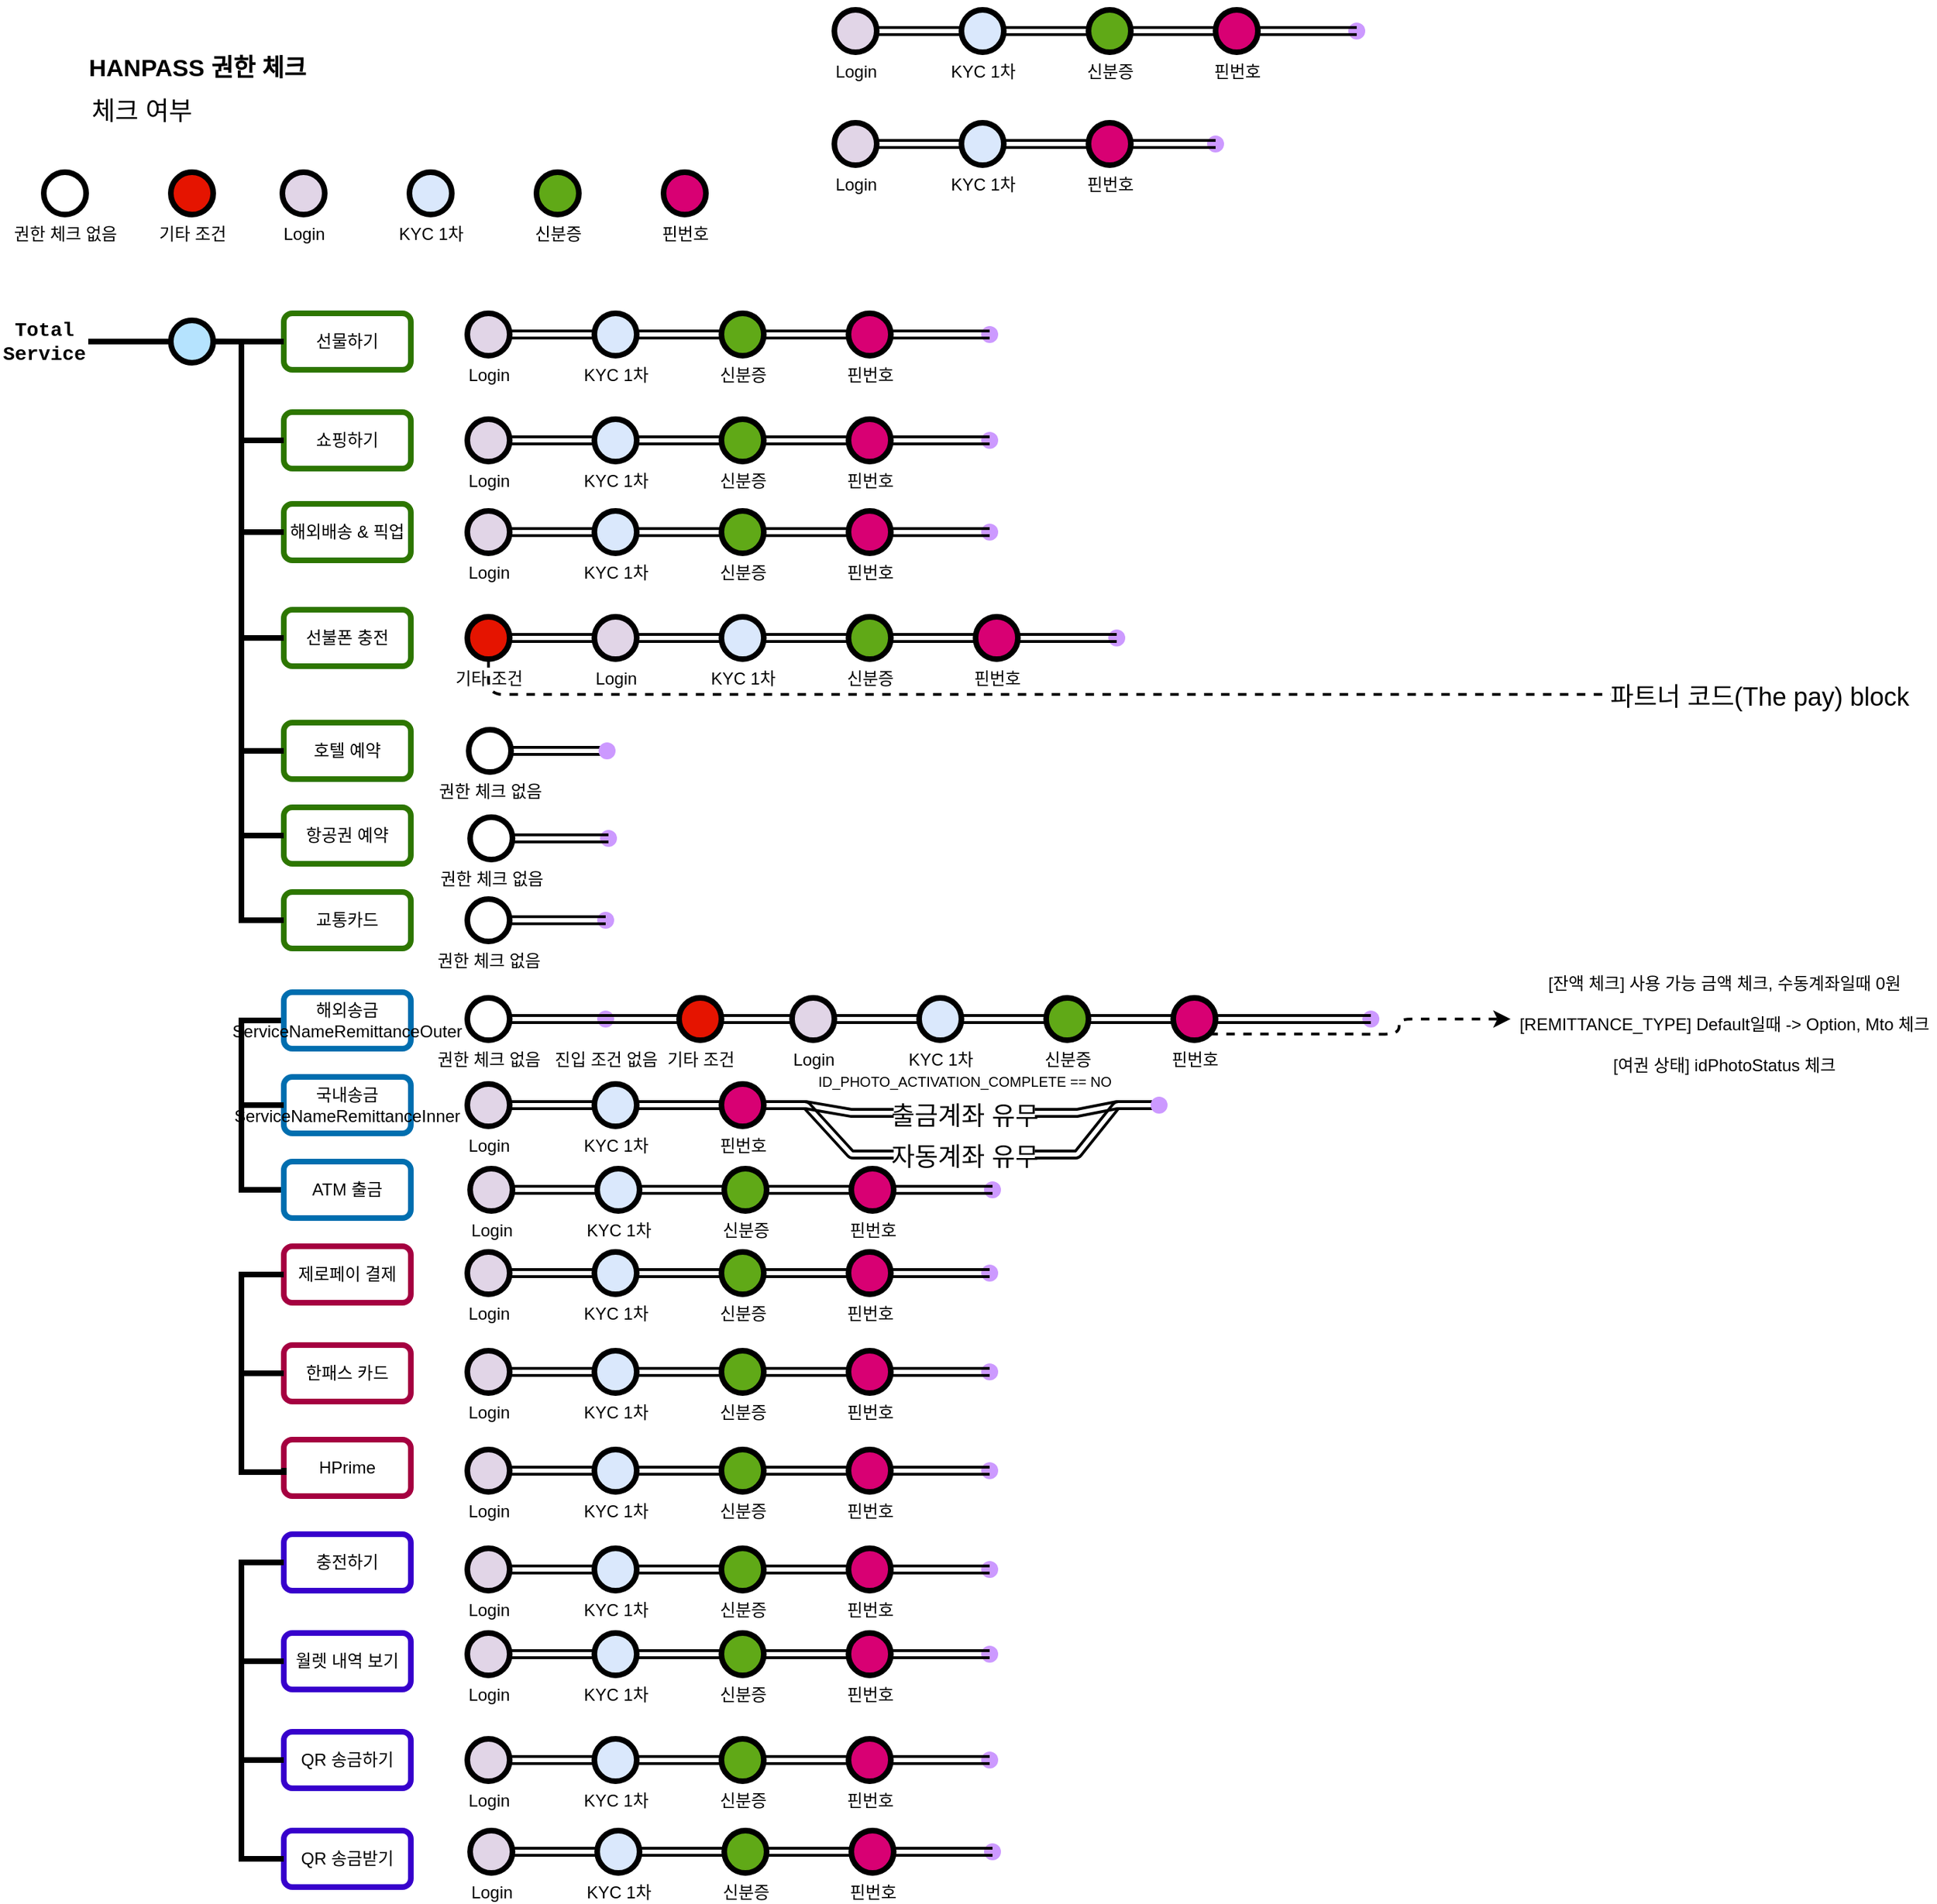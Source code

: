 <mxfile version="20.2.3" type="github">
  <diagram id="yPxyJZ8AM_hMuL3Unpa9" name="simple gitflow">
    <mxGraphModel dx="1484" dy="411" grid="1" gridSize="10" guides="1" tooltips="1" connect="1" arrows="1" fold="1" page="1" pageScale="1" pageWidth="1100" pageHeight="850" math="0" shadow="0">
      <root>
        <mxCell id="0" />
        <mxCell id="1" parent="0" />
        <UserObject label="HANPASS 권한 체크&lt;br&gt;" id="9hBKPDzoitwpIBdzFDQ7-6">
          <mxCell style="text;whiteSpace=wrap;html=1;fontStyle=1;fontSize=17;" parent="1" vertex="1">
            <mxGeometry x="90" y="60" width="170" height="30" as="geometry" />
          </mxCell>
        </UserObject>
        <UserObject label="&lt;font style=&quot;font-size: 18px;&quot;&gt;체크 여부&lt;/font&gt;" id="9hBKPDzoitwpIBdzFDQ7-10">
          <mxCell style="text;whiteSpace=wrap;html=1;" parent="1" vertex="1">
            <mxGeometry x="91.5" y="90" width="78.5" height="50" as="geometry" />
          </mxCell>
        </UserObject>
        <mxCell id="9hBKPDzoitwpIBdzFDQ7-25" value="" style="verticalLabelPosition=bottom;verticalAlign=top;html=1;strokeWidth=4;shape=mxgraph.flowchart.on-page_reference;plain-blue;gradientColor=none;fillColor=#B5E3Fe;strokeColor=#000000;" parent="1" vertex="1">
          <mxGeometry x="150" y="255" width="30" height="30" as="geometry" />
        </mxCell>
        <mxCell id="9hBKPDzoitwpIBdzFDQ7-26" value="KYC 1차" style="verticalLabelPosition=bottom;verticalAlign=top;html=1;strokeWidth=4;shape=mxgraph.flowchart.on-page_reference;plain-blue;gradientColor=none;strokeColor=#000000;" parent="1" vertex="1">
          <mxGeometry x="319" y="150" width="30" height="30" as="geometry" />
        </mxCell>
        <mxCell id="9hBKPDzoitwpIBdzFDQ7-27" value="" style="edgeStyle=orthogonalEdgeStyle;rounded=0;html=1;jettySize=auto;orthogonalLoop=1;strokeWidth=4;endArrow=none;endFill=0;entryX=1;entryY=0.5;entryDx=0;entryDy=0;exitX=0;exitY=0.5;exitDx=0;exitDy=0;exitPerimeter=0;" parent="1" target="9hBKPDzoitwpIBdzFDQ7-28" edge="1" source="9hBKPDzoitwpIBdzFDQ7-25">
          <mxGeometry x="204.5" y="270" as="geometry">
            <mxPoint x="150" y="270" as="sourcePoint" />
            <mxPoint x="160" y="270" as="targetPoint" />
            <Array as="points">
              <mxPoint x="150" y="270" />
            </Array>
          </mxGeometry>
        </mxCell>
        <mxCell id="9hBKPDzoitwpIBdzFDQ7-28" value="Total&lt;br&gt;Service" style="text;html=1;strokeColor=none;fillColor=none;align=center;verticalAlign=middle;whiteSpace=wrap;overflow=hidden;fontSize=14;fontStyle=1;fontFamily=Courier New;" parent="1" vertex="1">
          <mxGeometry x="29" y="250" width="62.5" height="40" as="geometry" />
        </mxCell>
        <mxCell id="ZWDIc0FmqlrQE_8LziBr-5" value="Login" style="verticalLabelPosition=bottom;verticalAlign=top;html=1;strokeWidth=4;shape=mxgraph.flowchart.on-page_reference;plain-purple;gradientColor=none;strokeColor=#000000;" vertex="1" parent="1">
          <mxGeometry x="229" y="150" width="30" height="30" as="geometry" />
        </mxCell>
        <mxCell id="ZWDIc0FmqlrQE_8LziBr-7" value="&lt;font color=&quot;#000000&quot;&gt;선물하기&lt;/font&gt;" style="rounded=1;whiteSpace=wrap;html=1;fillColor=#FFFFFF;strokeColor=#2D7600;fillStyle=auto;fontColor=#ffffff;strokeWidth=4;" vertex="1" parent="1">
          <mxGeometry x="230" y="250" width="90" height="40" as="geometry" />
        </mxCell>
        <mxCell id="ZWDIc0FmqlrQE_8LziBr-26" value="" style="edgeStyle=orthogonalEdgeStyle;rounded=0;html=1;jettySize=auto;orthogonalLoop=1;strokeWidth=4;endArrow=none;endFill=0;entryX=1;entryY=0.5;entryDx=0;entryDy=0;exitX=0;exitY=0.5;exitDx=0;exitDy=0;" edge="1" parent="1" source="ZWDIc0FmqlrQE_8LziBr-7">
          <mxGeometry x="293" y="269.88" as="geometry">
            <mxPoint x="238.5" y="269.88" as="sourcePoint" />
            <mxPoint x="180" y="269.88" as="targetPoint" />
            <Array as="points">
              <mxPoint x="209" y="270" />
            </Array>
          </mxGeometry>
        </mxCell>
        <mxCell id="ZWDIc0FmqlrQE_8LziBr-27" value="&lt;font color=&quot;#000000&quot;&gt;쇼핑하기&lt;br&gt;&lt;/font&gt;" style="rounded=1;whiteSpace=wrap;html=1;fillColor=#FFFFFF;strokeColor=#2D7600;fillStyle=auto;fontColor=#ffffff;strokeWidth=4;" vertex="1" parent="1">
          <mxGeometry x="230" y="320" width="90" height="40" as="geometry" />
        </mxCell>
        <mxCell id="ZWDIc0FmqlrQE_8LziBr-28" value="&lt;font color=&quot;#000000&quot;&gt;해외배송 &amp;amp; 픽업&lt;br&gt;&lt;/font&gt;" style="rounded=1;whiteSpace=wrap;html=1;fillColor=#FFFFFF;strokeColor=#2D7600;fillStyle=auto;fontColor=#ffffff;strokeWidth=4;" vertex="1" parent="1">
          <mxGeometry x="230" y="385" width="90" height="40" as="geometry" />
        </mxCell>
        <mxCell id="ZWDIc0FmqlrQE_8LziBr-29" value="" style="edgeStyle=orthogonalEdgeStyle;rounded=0;html=1;jettySize=auto;orthogonalLoop=1;strokeWidth=4;endArrow=none;endFill=0;exitX=0;exitY=0.5;exitDx=0;exitDy=0;" edge="1" parent="1" source="ZWDIc0FmqlrQE_8LziBr-27">
          <mxGeometry x="303" y="279.88" as="geometry">
            <mxPoint x="240" y="280" as="sourcePoint" />
            <mxPoint x="180" y="270" as="targetPoint" />
            <Array as="points">
              <mxPoint x="200" y="340" />
              <mxPoint x="200" y="270" />
            </Array>
          </mxGeometry>
        </mxCell>
        <mxCell id="ZWDIc0FmqlrQE_8LziBr-30" value="" style="edgeStyle=orthogonalEdgeStyle;rounded=0;html=1;jettySize=auto;orthogonalLoop=1;strokeWidth=4;endArrow=none;endFill=0;exitX=0;exitY=0.5;exitDx=0;exitDy=0;entryX=1;entryY=0.5;entryDx=0;entryDy=0;entryPerimeter=0;" edge="1" parent="1" source="ZWDIc0FmqlrQE_8LziBr-28" target="9hBKPDzoitwpIBdzFDQ7-25">
          <mxGeometry x="313" y="289.88" as="geometry">
            <mxPoint x="240" y="370" as="sourcePoint" />
            <mxPoint x="190" y="280" as="targetPoint" />
            <Array as="points">
              <mxPoint x="200" y="405" />
              <mxPoint x="200" y="270" />
            </Array>
          </mxGeometry>
        </mxCell>
        <mxCell id="ZWDIc0FmqlrQE_8LziBr-31" value="&lt;font color=&quot;#000000&quot;&gt;선불폰 충전&lt;br&gt;&lt;/font&gt;" style="rounded=1;whiteSpace=wrap;html=1;fillColor=#FFFFFF;strokeColor=#2D7600;fillStyle=auto;fontColor=#ffffff;strokeWidth=4;" vertex="1" parent="1">
          <mxGeometry x="230" y="460" width="90" height="40" as="geometry" />
        </mxCell>
        <mxCell id="ZWDIc0FmqlrQE_8LziBr-32" value="&lt;font color=&quot;#000000&quot;&gt;호텔 예약&lt;br&gt;&lt;/font&gt;" style="rounded=1;whiteSpace=wrap;html=1;fillColor=#FFFFFF;strokeColor=#2D7600;fillStyle=auto;fontColor=#ffffff;strokeWidth=4;" vertex="1" parent="1">
          <mxGeometry x="230" y="540" width="90" height="40" as="geometry" />
        </mxCell>
        <mxCell id="ZWDIc0FmqlrQE_8LziBr-33" value="&lt;font color=&quot;#000000&quot;&gt;항공권 예약&lt;br&gt;&lt;/font&gt;" style="rounded=1;whiteSpace=wrap;html=1;fillColor=#FFFFFF;strokeColor=#2D7600;fillStyle=auto;fontColor=#ffffff;strokeWidth=4;" vertex="1" parent="1">
          <mxGeometry x="230" y="600" width="90" height="40" as="geometry" />
        </mxCell>
        <mxCell id="ZWDIc0FmqlrQE_8LziBr-34" value="" style="edgeStyle=orthogonalEdgeStyle;rounded=0;html=1;jettySize=auto;orthogonalLoop=1;strokeWidth=4;endArrow=none;endFill=0;exitX=0;exitY=0.5;exitDx=0;exitDy=0;entryX=0;entryY=0.5;entryDx=0;entryDy=0;" edge="1" parent="1" source="ZWDIc0FmqlrQE_8LziBr-41" target="ZWDIc0FmqlrQE_8LziBr-38">
          <mxGeometry x="313" y="750.88" as="geometry">
            <mxPoint x="230" y="866" as="sourcePoint" />
            <mxPoint x="180" y="731" as="targetPoint" />
            <Array as="points">
              <mxPoint x="200" y="871" />
              <mxPoint x="200" y="751" />
            </Array>
          </mxGeometry>
        </mxCell>
        <mxCell id="ZWDIc0FmqlrQE_8LziBr-35" value="" style="edgeStyle=orthogonalEdgeStyle;rounded=0;html=1;jettySize=auto;orthogonalLoop=1;strokeWidth=4;endArrow=none;endFill=0;exitX=0;exitY=0.5;exitDx=0;exitDy=0;entryX=1;entryY=0.5;entryDx=0;entryDy=0;entryPerimeter=0;" edge="1" parent="1" source="ZWDIc0FmqlrQE_8LziBr-33" target="9hBKPDzoitwpIBdzFDQ7-25">
          <mxGeometry x="263" y="519.88" as="geometry">
            <mxPoint x="180" y="635" as="sourcePoint" />
            <mxPoint x="130" y="500" as="targetPoint" />
            <Array as="points">
              <mxPoint x="200" y="620" />
              <mxPoint x="200" y="270" />
            </Array>
          </mxGeometry>
        </mxCell>
        <mxCell id="ZWDIc0FmqlrQE_8LziBr-36" value="" style="edgeStyle=orthogonalEdgeStyle;rounded=0;html=1;jettySize=auto;orthogonalLoop=1;strokeWidth=4;endArrow=none;endFill=0;exitX=0;exitY=0.5;exitDx=0;exitDy=0;" edge="1" parent="1" source="ZWDIc0FmqlrQE_8LziBr-32">
          <mxGeometry x="224.5" y="432.38" as="geometry">
            <mxPoint x="141.5" y="547.5" as="sourcePoint" />
            <mxPoint x="180" y="270" as="targetPoint" />
            <Array as="points">
              <mxPoint x="200" y="560" />
              <mxPoint x="200" y="270" />
            </Array>
          </mxGeometry>
        </mxCell>
        <mxCell id="ZWDIc0FmqlrQE_8LziBr-37" value="" style="edgeStyle=orthogonalEdgeStyle;rounded=0;html=1;jettySize=auto;orthogonalLoop=1;strokeWidth=4;endArrow=none;endFill=0;exitX=0;exitY=0.5;exitDx=0;exitDy=0;entryX=1;entryY=0.5;entryDx=0;entryDy=0;entryPerimeter=0;" edge="1" parent="1" source="ZWDIc0FmqlrQE_8LziBr-31" target="9hBKPDzoitwpIBdzFDQ7-25">
          <mxGeometry x="263" y="409.88" as="geometry">
            <mxPoint x="180" y="525" as="sourcePoint" />
            <mxPoint x="130" y="390" as="targetPoint" />
            <Array as="points">
              <mxPoint x="200" y="480" />
              <mxPoint x="200" y="270" />
            </Array>
          </mxGeometry>
        </mxCell>
        <mxCell id="ZWDIc0FmqlrQE_8LziBr-38" value="&lt;font color=&quot;#000000&quot;&gt;해외송금&lt;br&gt;&lt;/font&gt;&lt;span style=&quot;color: rgb(0, 0, 0); text-align: left;&quot;&gt;ServiceNameRemittanceOuter&lt;/span&gt;&lt;font color=&quot;#000000&quot;&gt;&lt;br&gt;&lt;/font&gt;" style="rounded=1;whiteSpace=wrap;html=1;fillColor=#FFFFFF;strokeColor=#006EAF;fillStyle=auto;fontColor=#ffffff;strokeWidth=4;" vertex="1" parent="1">
          <mxGeometry x="230" y="731" width="90" height="40" as="geometry" />
        </mxCell>
        <mxCell id="ZWDIc0FmqlrQE_8LziBr-40" value="&lt;font color=&quot;#000000&quot;&gt;국내송금&lt;br&gt;&lt;/font&gt;&lt;span style=&quot;color: rgb(0, 0, 0); text-align: left;&quot;&gt;ServiceNameRemittanceInner&lt;/span&gt;&lt;font color=&quot;#000000&quot;&gt;&lt;br&gt;&lt;/font&gt;" style="rounded=1;whiteSpace=wrap;html=1;fillColor=#FFFFFF;strokeColor=#006EAF;fillStyle=auto;fontColor=#ffffff;strokeWidth=4;" vertex="1" parent="1">
          <mxGeometry x="230" y="791" width="90" height="40" as="geometry" />
        </mxCell>
        <mxCell id="ZWDIc0FmqlrQE_8LziBr-41" value="&lt;font color=&quot;#000000&quot;&gt;ATM 출금&lt;br&gt;&lt;/font&gt;" style="rounded=1;whiteSpace=wrap;html=1;fillColor=#FFFFFF;strokeColor=#006EAF;fillStyle=auto;fontColor=#ffffff;strokeWidth=4;" vertex="1" parent="1">
          <mxGeometry x="230" y="851" width="90" height="40" as="geometry" />
        </mxCell>
        <mxCell id="ZWDIc0FmqlrQE_8LziBr-42" value="&lt;font color=&quot;#000000&quot;&gt;제로페이 결제&lt;br&gt;&lt;/font&gt;" style="rounded=1;whiteSpace=wrap;html=1;fillColor=none;strokeColor=#A50040;fillStyle=auto;fontColor=#ffffff;strokeWidth=4;" vertex="1" parent="1">
          <mxGeometry x="230" y="911" width="90" height="40" as="geometry" />
        </mxCell>
        <mxCell id="ZWDIc0FmqlrQE_8LziBr-43" value="&lt;font color=&quot;#000000&quot;&gt;한패스 카드&lt;br&gt;&lt;/font&gt;" style="rounded=1;whiteSpace=wrap;html=1;fillColor=none;strokeColor=#A50040;fillStyle=auto;fontColor=#ffffff;strokeWidth=4;" vertex="1" parent="1">
          <mxGeometry x="230" y="981" width="90" height="40" as="geometry" />
        </mxCell>
        <mxCell id="ZWDIc0FmqlrQE_8LziBr-44" value="&lt;font color=&quot;#000000&quot;&gt;충전하기&lt;br&gt;&lt;/font&gt;" style="rounded=1;whiteSpace=wrap;html=1;fillColor=none;strokeColor=#3700CC;fillStyle=auto;fontColor=#ffffff;strokeWidth=4;" vertex="1" parent="1">
          <mxGeometry x="230" y="1115" width="90" height="40" as="geometry" />
        </mxCell>
        <mxCell id="ZWDIc0FmqlrQE_8LziBr-47" value="" style="edgeStyle=orthogonalEdgeStyle;rounded=0;html=1;jettySize=auto;orthogonalLoop=1;strokeWidth=4;endArrow=none;endFill=0;entryX=0;entryY=0.5;entryDx=0;entryDy=0;exitX=0;exitY=0.5;exitDx=0;exitDy=0;" edge="1" parent="1" source="ZWDIc0FmqlrQE_8LziBr-43" target="ZWDIc0FmqlrQE_8LziBr-42">
          <mxGeometry x="237.2" y="950.88" as="geometry">
            <mxPoint x="159.95" y="1071" as="sourcePoint" />
            <mxPoint x="154.2" y="951" as="targetPoint" />
            <Array as="points">
              <mxPoint x="200" y="1001" />
              <mxPoint x="200" y="931" />
            </Array>
          </mxGeometry>
        </mxCell>
        <mxCell id="ZWDIc0FmqlrQE_8LziBr-48" value="" style="edgeStyle=orthogonalEdgeStyle;rounded=0;html=1;jettySize=auto;orthogonalLoop=1;strokeWidth=4;endArrow=none;endFill=0;exitX=0;exitY=0.5;exitDx=0;exitDy=0;" edge="1" parent="1" source="ZWDIc0FmqlrQE_8LziBr-40">
          <mxGeometry x="260.1" y="760.88" as="geometry">
            <mxPoint x="182.85" y="881" as="sourcePoint" />
            <mxPoint x="200" y="811" as="targetPoint" />
            <Array as="points">
              <mxPoint x="200" y="811" />
            </Array>
          </mxGeometry>
        </mxCell>
        <mxCell id="ZWDIc0FmqlrQE_8LziBr-49" value="&lt;font color=&quot;#000000&quot;&gt;월렛 내역 보기&lt;br&gt;&lt;/font&gt;" style="rounded=1;whiteSpace=wrap;html=1;fillColor=none;strokeColor=#3700CC;fillStyle=auto;fontColor=#ffffff;strokeWidth=4;" vertex="1" parent="1">
          <mxGeometry x="230" y="1185" width="90" height="40" as="geometry" />
        </mxCell>
        <mxCell id="ZWDIc0FmqlrQE_8LziBr-50" value="&lt;font color=&quot;#000000&quot;&gt;QR 송금하기&lt;br&gt;&lt;/font&gt;" style="rounded=1;whiteSpace=wrap;html=1;fillColor=none;strokeColor=#3700CC;fillStyle=auto;fontColor=#ffffff;strokeWidth=4;" vertex="1" parent="1">
          <mxGeometry x="230" y="1255" width="90" height="40" as="geometry" />
        </mxCell>
        <mxCell id="ZWDIc0FmqlrQE_8LziBr-51" value="&lt;font color=&quot;#000000&quot;&gt;QR 송금받기&lt;br&gt;&lt;/font&gt;" style="rounded=1;whiteSpace=wrap;html=1;fillColor=none;strokeColor=#3700CC;fillStyle=auto;fontColor=#ffffff;strokeWidth=4;" vertex="1" parent="1">
          <mxGeometry x="230" y="1325" width="90" height="40" as="geometry" />
        </mxCell>
        <mxCell id="ZWDIc0FmqlrQE_8LziBr-52" value="" style="edgeStyle=orthogonalEdgeStyle;rounded=0;html=1;jettySize=auto;orthogonalLoop=1;strokeWidth=4;endArrow=none;endFill=0;entryX=0;entryY=0.5;entryDx=0;entryDy=0;exitX=0;exitY=0.5;exitDx=0;exitDy=0;" edge="1" parent="1" source="ZWDIc0FmqlrQE_8LziBr-51" target="ZWDIc0FmqlrQE_8LziBr-44">
          <mxGeometry x="282.95" y="1134.88" as="geometry">
            <mxPoint x="205.7" y="1255" as="sourcePoint" />
            <mxPoint x="199.95" y="1135" as="targetPoint" />
            <Array as="points">
              <mxPoint x="200" y="1345" />
              <mxPoint x="200" y="1135" />
            </Array>
          </mxGeometry>
        </mxCell>
        <mxCell id="ZWDIc0FmqlrQE_8LziBr-53" value="" style="edgeStyle=orthogonalEdgeStyle;rounded=0;html=1;jettySize=auto;orthogonalLoop=1;strokeWidth=4;endArrow=none;endFill=0;entryX=0;entryY=0.5;entryDx=0;entryDy=0;exitX=0;exitY=0.5;exitDx=0;exitDy=0;" edge="1" parent="1" source="ZWDIc0FmqlrQE_8LziBr-50" target="ZWDIc0FmqlrQE_8LziBr-49">
          <mxGeometry x="237.2" y="1194.88" as="geometry">
            <mxPoint x="159.95" y="1315" as="sourcePoint" />
            <mxPoint x="154.2" y="1195" as="targetPoint" />
            <Array as="points">
              <mxPoint x="200" y="1275" />
              <mxPoint x="200" y="1205" />
            </Array>
          </mxGeometry>
        </mxCell>
        <mxCell id="ZWDIc0FmqlrQE_8LziBr-62" value="&lt;font color=&quot;#000000&quot;&gt;HPrime&lt;br&gt;&lt;/font&gt;" style="rounded=1;whiteSpace=wrap;html=1;fillColor=none;strokeColor=#A50040;fillStyle=auto;fontColor=#ffffff;strokeWidth=4;" vertex="1" parent="1">
          <mxGeometry x="230" y="1048" width="90" height="40" as="geometry" />
        </mxCell>
        <mxCell id="ZWDIc0FmqlrQE_8LziBr-63" value="" style="edgeStyle=orthogonalEdgeStyle;rounded=0;html=1;jettySize=auto;orthogonalLoop=1;strokeWidth=4;endArrow=none;endFill=0;exitX=0;exitY=0.5;exitDx=0;exitDy=0;" edge="1" parent="1" source="ZWDIc0FmqlrQE_8LziBr-62">
          <mxGeometry x="237.2" y="1020.88" as="geometry">
            <mxPoint x="230" y="1071" as="sourcePoint" />
            <mxPoint x="230" y="1001" as="targetPoint" />
            <Array as="points">
              <mxPoint x="230" y="1071" />
              <mxPoint x="200" y="1071" />
              <mxPoint x="200" y="1001" />
            </Array>
          </mxGeometry>
        </mxCell>
        <mxCell id="ZWDIc0FmqlrQE_8LziBr-64" value="&lt;font color=&quot;#000000&quot;&gt;교통카드&lt;br&gt;&lt;/font&gt;" style="rounded=1;whiteSpace=wrap;html=1;fillColor=#FFFFFF;strokeColor=#2D7600;fillStyle=auto;fontColor=#ffffff;strokeWidth=4;" vertex="1" parent="1">
          <mxGeometry x="230" y="660" width="90" height="40" as="geometry" />
        </mxCell>
        <mxCell id="ZWDIc0FmqlrQE_8LziBr-65" value="" style="edgeStyle=orthogonalEdgeStyle;rounded=0;html=1;jettySize=auto;orthogonalLoop=1;strokeWidth=4;endArrow=none;endFill=0;exitX=0;exitY=0.5;exitDx=0;exitDy=0;entryX=0;entryY=0.5;entryDx=0;entryDy=0;" edge="1" parent="1" source="ZWDIc0FmqlrQE_8LziBr-64" target="ZWDIc0FmqlrQE_8LziBr-33">
          <mxGeometry x="207.25" y="589.88" as="geometry">
            <mxPoint x="174.25" y="690" as="sourcePoint" />
            <mxPoint x="124.25" y="340" as="targetPoint" />
            <Array as="points">
              <mxPoint x="200" y="680" />
              <mxPoint x="200" y="620" />
            </Array>
          </mxGeometry>
        </mxCell>
        <mxCell id="ZWDIc0FmqlrQE_8LziBr-66" value="&lt;font color=&quot;#000000&quot;&gt;신분증&lt;/font&gt;" style="verticalLabelPosition=bottom;verticalAlign=top;html=1;strokeWidth=4;shape=mxgraph.flowchart.on-page_reference;strokeColor=#000000;fillColor=#60a917;fontColor=#ffffff;" vertex="1" parent="1">
          <mxGeometry x="409" y="150" width="30" height="30" as="geometry" />
        </mxCell>
        <mxCell id="ZWDIc0FmqlrQE_8LziBr-74" value="&lt;font color=&quot;#000000&quot;&gt;핀번호&lt;/font&gt;" style="verticalLabelPosition=bottom;verticalAlign=top;html=1;strokeWidth=4;shape=mxgraph.flowchart.on-page_reference;strokeColor=default;fillColor=#d80073;fontColor=#ffffff;" vertex="1" parent="1">
          <mxGeometry x="499" y="150" width="30" height="30" as="geometry" />
        </mxCell>
        <mxCell id="ZWDIc0FmqlrQE_8LziBr-131" value="" style="group" vertex="1" connectable="0" parent="1">
          <mxGeometry x="360" y="245" width="390" height="40" as="geometry" />
        </mxCell>
        <mxCell id="ZWDIc0FmqlrQE_8LziBr-76" value="KYC 1차" style="verticalLabelPosition=bottom;verticalAlign=top;html=1;strokeWidth=4;shape=mxgraph.flowchart.on-page_reference;plain-blue;gradientColor=none;strokeColor=#000000;" vertex="1" parent="ZWDIc0FmqlrQE_8LziBr-131">
          <mxGeometry x="90" y="5" width="30" height="30" as="geometry" />
        </mxCell>
        <mxCell id="ZWDIc0FmqlrQE_8LziBr-88" style="edgeStyle=entityRelationEdgeStyle;shape=link;rounded=1;sketch=0;orthogonalLoop=1;jettySize=auto;html=1;entryX=0;entryY=0.5;entryDx=0;entryDy=0;entryPerimeter=0;shadow=0;fontSize=18;fontColor=#000000;startSize=6;endSize=6;sourcePerimeterSpacing=0;targetPerimeterSpacing=0;strokeColor=default;strokeWidth=2;" edge="1" parent="ZWDIc0FmqlrQE_8LziBr-131" source="ZWDIc0FmqlrQE_8LziBr-77" target="ZWDIc0FmqlrQE_8LziBr-76">
          <mxGeometry relative="1" as="geometry" />
        </mxCell>
        <mxCell id="ZWDIc0FmqlrQE_8LziBr-77" value="Login" style="verticalLabelPosition=bottom;verticalAlign=top;html=1;strokeWidth=4;shape=mxgraph.flowchart.on-page_reference;plain-purple;gradientColor=none;strokeColor=#000000;" vertex="1" parent="ZWDIc0FmqlrQE_8LziBr-131">
          <mxGeometry y="5" width="30" height="30" as="geometry" />
        </mxCell>
        <mxCell id="ZWDIc0FmqlrQE_8LziBr-78" value="&lt;font color=&quot;#000000&quot;&gt;신분증&lt;/font&gt;" style="verticalLabelPosition=bottom;verticalAlign=top;html=1;strokeWidth=4;shape=mxgraph.flowchart.on-page_reference;strokeColor=#000000;fillColor=#60a917;fontColor=#ffffff;" vertex="1" parent="ZWDIc0FmqlrQE_8LziBr-131">
          <mxGeometry x="180" y="5" width="30" height="30" as="geometry" />
        </mxCell>
        <mxCell id="ZWDIc0FmqlrQE_8LziBr-89" style="edgeStyle=entityRelationEdgeStyle;shape=link;rounded=1;sketch=0;orthogonalLoop=1;jettySize=auto;html=1;entryX=0;entryY=0.5;entryDx=0;entryDy=0;entryPerimeter=0;shadow=0;fontSize=18;fontColor=#000000;startSize=6;endSize=6;sourcePerimeterSpacing=0;targetPerimeterSpacing=0;strokeColor=default;strokeWidth=2;" edge="1" parent="ZWDIc0FmqlrQE_8LziBr-131" source="ZWDIc0FmqlrQE_8LziBr-76" target="ZWDIc0FmqlrQE_8LziBr-78">
          <mxGeometry relative="1" as="geometry" />
        </mxCell>
        <mxCell id="ZWDIc0FmqlrQE_8LziBr-79" value="&lt;font color=&quot;#000000&quot;&gt;핀번호&lt;/font&gt;" style="verticalLabelPosition=bottom;verticalAlign=top;html=1;strokeWidth=4;shape=mxgraph.flowchart.on-page_reference;strokeColor=default;fillColor=#d80073;fontColor=#ffffff;" vertex="1" parent="ZWDIc0FmqlrQE_8LziBr-131">
          <mxGeometry x="270" y="5" width="30" height="30" as="geometry" />
        </mxCell>
        <mxCell id="ZWDIc0FmqlrQE_8LziBr-90" style="edgeStyle=entityRelationEdgeStyle;shape=link;rounded=1;sketch=0;orthogonalLoop=1;jettySize=auto;html=1;entryX=0;entryY=0.5;entryDx=0;entryDy=0;entryPerimeter=0;shadow=0;fontSize=18;fontColor=#000000;startSize=6;endSize=6;sourcePerimeterSpacing=0;targetPerimeterSpacing=0;strokeColor=default;strokeWidth=2;" edge="1" parent="ZWDIc0FmqlrQE_8LziBr-131" source="ZWDIc0FmqlrQE_8LziBr-78" target="ZWDIc0FmqlrQE_8LziBr-79">
          <mxGeometry relative="1" as="geometry" />
        </mxCell>
        <mxCell id="ZWDIc0FmqlrQE_8LziBr-93" value="" style="shape=waypoint;sketch=0;size=6;pointerEvents=1;points=[];fillColor=#d80073;resizable=0;rotatable=0;perimeter=centerPerimeter;snapToPoint=1;verticalAlign=top;fontColor=#000000;strokeWidth=4;strokeColor=#CC99FF;" vertex="1" parent="ZWDIc0FmqlrQE_8LziBr-131">
          <mxGeometry x="350" width="40" height="40" as="geometry" />
        </mxCell>
        <mxCell id="ZWDIc0FmqlrQE_8LziBr-94" value="" style="edgeStyle=entityRelationEdgeStyle;shape=link;rounded=1;sketch=0;orthogonalLoop=1;jettySize=auto;html=1;shadow=0;fontSize=18;fontColor=#000000;startSize=6;endSize=6;sourcePerimeterSpacing=0;targetPerimeterSpacing=0;strokeColor=default;strokeWidth=2;" edge="1" parent="ZWDIc0FmqlrQE_8LziBr-131" source="ZWDIc0FmqlrQE_8LziBr-79" target="ZWDIc0FmqlrQE_8LziBr-93">
          <mxGeometry relative="1" as="geometry" />
        </mxCell>
        <mxCell id="ZWDIc0FmqlrQE_8LziBr-132" value="" style="group" vertex="1" connectable="0" parent="1">
          <mxGeometry x="360" y="320" width="390" height="40" as="geometry" />
        </mxCell>
        <mxCell id="ZWDIc0FmqlrQE_8LziBr-133" value="KYC 1차" style="verticalLabelPosition=bottom;verticalAlign=top;html=1;strokeWidth=4;shape=mxgraph.flowchart.on-page_reference;plain-blue;gradientColor=none;strokeColor=#000000;" vertex="1" parent="ZWDIc0FmqlrQE_8LziBr-132">
          <mxGeometry x="90" y="5" width="30" height="30" as="geometry" />
        </mxCell>
        <mxCell id="ZWDIc0FmqlrQE_8LziBr-134" style="edgeStyle=entityRelationEdgeStyle;shape=link;rounded=1;sketch=0;orthogonalLoop=1;jettySize=auto;html=1;entryX=0;entryY=0.5;entryDx=0;entryDy=0;entryPerimeter=0;shadow=0;fontSize=18;fontColor=#000000;startSize=6;endSize=6;sourcePerimeterSpacing=0;targetPerimeterSpacing=0;strokeColor=default;strokeWidth=2;" edge="1" parent="ZWDIc0FmqlrQE_8LziBr-132" source="ZWDIc0FmqlrQE_8LziBr-135" target="ZWDIc0FmqlrQE_8LziBr-133">
          <mxGeometry relative="1" as="geometry" />
        </mxCell>
        <mxCell id="ZWDIc0FmqlrQE_8LziBr-135" value="Login" style="verticalLabelPosition=bottom;verticalAlign=top;html=1;strokeWidth=4;shape=mxgraph.flowchart.on-page_reference;plain-purple;gradientColor=none;strokeColor=#000000;" vertex="1" parent="ZWDIc0FmqlrQE_8LziBr-132">
          <mxGeometry y="5" width="30" height="30" as="geometry" />
        </mxCell>
        <mxCell id="ZWDIc0FmqlrQE_8LziBr-136" value="&lt;font color=&quot;#000000&quot;&gt;신분증&lt;/font&gt;" style="verticalLabelPosition=bottom;verticalAlign=top;html=1;strokeWidth=4;shape=mxgraph.flowchart.on-page_reference;strokeColor=#000000;fillColor=#60a917;fontColor=#ffffff;" vertex="1" parent="ZWDIc0FmqlrQE_8LziBr-132">
          <mxGeometry x="180" y="5" width="30" height="30" as="geometry" />
        </mxCell>
        <mxCell id="ZWDIc0FmqlrQE_8LziBr-137" style="edgeStyle=entityRelationEdgeStyle;shape=link;rounded=1;sketch=0;orthogonalLoop=1;jettySize=auto;html=1;entryX=0;entryY=0.5;entryDx=0;entryDy=0;entryPerimeter=0;shadow=0;fontSize=18;fontColor=#000000;startSize=6;endSize=6;sourcePerimeterSpacing=0;targetPerimeterSpacing=0;strokeColor=default;strokeWidth=2;" edge="1" parent="ZWDIc0FmqlrQE_8LziBr-132" source="ZWDIc0FmqlrQE_8LziBr-133" target="ZWDIc0FmqlrQE_8LziBr-136">
          <mxGeometry relative="1" as="geometry" />
        </mxCell>
        <mxCell id="ZWDIc0FmqlrQE_8LziBr-138" value="&lt;font color=&quot;#000000&quot;&gt;핀번호&lt;/font&gt;" style="verticalLabelPosition=bottom;verticalAlign=top;html=1;strokeWidth=4;shape=mxgraph.flowchart.on-page_reference;strokeColor=default;fillColor=#d80073;fontColor=#ffffff;" vertex="1" parent="ZWDIc0FmqlrQE_8LziBr-132">
          <mxGeometry x="270" y="5" width="30" height="30" as="geometry" />
        </mxCell>
        <mxCell id="ZWDIc0FmqlrQE_8LziBr-139" style="edgeStyle=entityRelationEdgeStyle;shape=link;rounded=1;sketch=0;orthogonalLoop=1;jettySize=auto;html=1;entryX=0;entryY=0.5;entryDx=0;entryDy=0;entryPerimeter=0;shadow=0;fontSize=18;fontColor=#000000;startSize=6;endSize=6;sourcePerimeterSpacing=0;targetPerimeterSpacing=0;strokeColor=default;strokeWidth=2;" edge="1" parent="ZWDIc0FmqlrQE_8LziBr-132" source="ZWDIc0FmqlrQE_8LziBr-136" target="ZWDIc0FmqlrQE_8LziBr-138">
          <mxGeometry relative="1" as="geometry" />
        </mxCell>
        <mxCell id="ZWDIc0FmqlrQE_8LziBr-140" value="" style="shape=waypoint;sketch=0;size=6;pointerEvents=1;points=[];fillColor=#d80073;resizable=0;rotatable=0;perimeter=centerPerimeter;snapToPoint=1;verticalAlign=top;fontColor=#000000;strokeWidth=4;strokeColor=#CC99FF;" vertex="1" parent="ZWDIc0FmqlrQE_8LziBr-132">
          <mxGeometry x="350" width="40" height="40" as="geometry" />
        </mxCell>
        <mxCell id="ZWDIc0FmqlrQE_8LziBr-141" value="" style="edgeStyle=entityRelationEdgeStyle;shape=link;rounded=1;sketch=0;orthogonalLoop=1;jettySize=auto;html=1;shadow=0;fontSize=18;fontColor=#000000;startSize=6;endSize=6;sourcePerimeterSpacing=0;targetPerimeterSpacing=0;strokeColor=default;strokeWidth=2;" edge="1" parent="ZWDIc0FmqlrQE_8LziBr-132" source="ZWDIc0FmqlrQE_8LziBr-138" target="ZWDIc0FmqlrQE_8LziBr-140">
          <mxGeometry relative="1" as="geometry" />
        </mxCell>
        <mxCell id="ZWDIc0FmqlrQE_8LziBr-142" value="" style="group" vertex="1" connectable="0" parent="1">
          <mxGeometry x="362" y="851" width="390" height="40" as="geometry" />
        </mxCell>
        <mxCell id="ZWDIc0FmqlrQE_8LziBr-143" value="KYC 1차" style="verticalLabelPosition=bottom;verticalAlign=top;html=1;strokeWidth=4;shape=mxgraph.flowchart.on-page_reference;plain-blue;gradientColor=none;strokeColor=#000000;" vertex="1" parent="ZWDIc0FmqlrQE_8LziBr-142">
          <mxGeometry x="90" y="5" width="30" height="30" as="geometry" />
        </mxCell>
        <mxCell id="ZWDIc0FmqlrQE_8LziBr-144" style="edgeStyle=entityRelationEdgeStyle;shape=link;rounded=1;sketch=0;orthogonalLoop=1;jettySize=auto;html=1;entryX=0;entryY=0.5;entryDx=0;entryDy=0;entryPerimeter=0;shadow=0;fontSize=18;fontColor=#000000;startSize=6;endSize=6;sourcePerimeterSpacing=0;targetPerimeterSpacing=0;strokeColor=default;strokeWidth=2;" edge="1" parent="ZWDIc0FmqlrQE_8LziBr-142" source="ZWDIc0FmqlrQE_8LziBr-145" target="ZWDIc0FmqlrQE_8LziBr-143">
          <mxGeometry relative="1" as="geometry" />
        </mxCell>
        <mxCell id="ZWDIc0FmqlrQE_8LziBr-145" value="Login" style="verticalLabelPosition=bottom;verticalAlign=top;html=1;strokeWidth=4;shape=mxgraph.flowchart.on-page_reference;plain-purple;gradientColor=none;strokeColor=#000000;" vertex="1" parent="ZWDIc0FmqlrQE_8LziBr-142">
          <mxGeometry y="5" width="30" height="30" as="geometry" />
        </mxCell>
        <mxCell id="ZWDIc0FmqlrQE_8LziBr-146" value="&lt;font color=&quot;#000000&quot;&gt;신분증&lt;/font&gt;" style="verticalLabelPosition=bottom;verticalAlign=top;html=1;strokeWidth=4;shape=mxgraph.flowchart.on-page_reference;strokeColor=#000000;fillColor=#60a917;fontColor=#ffffff;" vertex="1" parent="ZWDIc0FmqlrQE_8LziBr-142">
          <mxGeometry x="180" y="5" width="30" height="30" as="geometry" />
        </mxCell>
        <mxCell id="ZWDIc0FmqlrQE_8LziBr-147" style="edgeStyle=entityRelationEdgeStyle;shape=link;rounded=1;sketch=0;orthogonalLoop=1;jettySize=auto;html=1;entryX=0;entryY=0.5;entryDx=0;entryDy=0;entryPerimeter=0;shadow=0;fontSize=18;fontColor=#000000;startSize=6;endSize=6;sourcePerimeterSpacing=0;targetPerimeterSpacing=0;strokeColor=default;strokeWidth=2;" edge="1" parent="ZWDIc0FmqlrQE_8LziBr-142" source="ZWDIc0FmqlrQE_8LziBr-143" target="ZWDIc0FmqlrQE_8LziBr-146">
          <mxGeometry relative="1" as="geometry" />
        </mxCell>
        <mxCell id="ZWDIc0FmqlrQE_8LziBr-148" value="&lt;font color=&quot;#000000&quot;&gt;핀번호&lt;/font&gt;" style="verticalLabelPosition=bottom;verticalAlign=top;html=1;strokeWidth=4;shape=mxgraph.flowchart.on-page_reference;strokeColor=default;fillColor=#d80073;fontColor=#ffffff;" vertex="1" parent="ZWDIc0FmqlrQE_8LziBr-142">
          <mxGeometry x="270" y="5" width="30" height="30" as="geometry" />
        </mxCell>
        <mxCell id="ZWDIc0FmqlrQE_8LziBr-149" style="edgeStyle=entityRelationEdgeStyle;shape=link;rounded=1;sketch=0;orthogonalLoop=1;jettySize=auto;html=1;entryX=0;entryY=0.5;entryDx=0;entryDy=0;entryPerimeter=0;shadow=0;fontSize=18;fontColor=#000000;startSize=6;endSize=6;sourcePerimeterSpacing=0;targetPerimeterSpacing=0;strokeColor=default;strokeWidth=2;" edge="1" parent="ZWDIc0FmqlrQE_8LziBr-142" source="ZWDIc0FmqlrQE_8LziBr-146" target="ZWDIc0FmqlrQE_8LziBr-148">
          <mxGeometry relative="1" as="geometry" />
        </mxCell>
        <mxCell id="ZWDIc0FmqlrQE_8LziBr-150" value="" style="shape=waypoint;sketch=0;size=6;pointerEvents=1;points=[];fillColor=#d80073;resizable=0;rotatable=0;perimeter=centerPerimeter;snapToPoint=1;verticalAlign=top;fontColor=#000000;strokeWidth=4;strokeColor=#CC99FF;" vertex="1" parent="ZWDIc0FmqlrQE_8LziBr-142">
          <mxGeometry x="350" width="40" height="40" as="geometry" />
        </mxCell>
        <mxCell id="ZWDIc0FmqlrQE_8LziBr-151" value="" style="edgeStyle=entityRelationEdgeStyle;shape=link;rounded=1;sketch=0;orthogonalLoop=1;jettySize=auto;html=1;shadow=0;fontSize=18;fontColor=#000000;startSize=6;endSize=6;sourcePerimeterSpacing=0;targetPerimeterSpacing=0;strokeColor=default;strokeWidth=2;" edge="1" parent="ZWDIc0FmqlrQE_8LziBr-142" source="ZWDIc0FmqlrQE_8LziBr-148" target="ZWDIc0FmqlrQE_8LziBr-150">
          <mxGeometry relative="1" as="geometry" />
        </mxCell>
        <mxCell id="ZWDIc0FmqlrQE_8LziBr-152" value="" style="group" vertex="1" connectable="0" parent="1">
          <mxGeometry x="450" y="460" width="390" height="40" as="geometry" />
        </mxCell>
        <mxCell id="ZWDIc0FmqlrQE_8LziBr-153" value="KYC 1차" style="verticalLabelPosition=bottom;verticalAlign=top;html=1;strokeWidth=4;shape=mxgraph.flowchart.on-page_reference;plain-blue;gradientColor=none;strokeColor=#000000;" vertex="1" parent="ZWDIc0FmqlrQE_8LziBr-152">
          <mxGeometry x="90" y="5" width="30" height="30" as="geometry" />
        </mxCell>
        <mxCell id="ZWDIc0FmqlrQE_8LziBr-154" style="edgeStyle=entityRelationEdgeStyle;shape=link;rounded=1;sketch=0;orthogonalLoop=1;jettySize=auto;html=1;entryX=0;entryY=0.5;entryDx=0;entryDy=0;entryPerimeter=0;shadow=0;fontSize=18;fontColor=#000000;startSize=6;endSize=6;sourcePerimeterSpacing=0;targetPerimeterSpacing=0;strokeColor=default;strokeWidth=2;" edge="1" parent="ZWDIc0FmqlrQE_8LziBr-152" source="ZWDIc0FmqlrQE_8LziBr-155" target="ZWDIc0FmqlrQE_8LziBr-153">
          <mxGeometry relative="1" as="geometry" />
        </mxCell>
        <mxCell id="ZWDIc0FmqlrQE_8LziBr-155" value="Login" style="verticalLabelPosition=bottom;verticalAlign=top;html=1;strokeWidth=4;shape=mxgraph.flowchart.on-page_reference;plain-purple;gradientColor=none;strokeColor=#000000;" vertex="1" parent="ZWDIc0FmqlrQE_8LziBr-152">
          <mxGeometry y="5" width="30" height="30" as="geometry" />
        </mxCell>
        <mxCell id="ZWDIc0FmqlrQE_8LziBr-156" value="&lt;font color=&quot;#000000&quot;&gt;신분증&lt;/font&gt;" style="verticalLabelPosition=bottom;verticalAlign=top;html=1;strokeWidth=4;shape=mxgraph.flowchart.on-page_reference;strokeColor=#000000;fillColor=#60a917;fontColor=#ffffff;" vertex="1" parent="ZWDIc0FmqlrQE_8LziBr-152">
          <mxGeometry x="180" y="5" width="30" height="30" as="geometry" />
        </mxCell>
        <mxCell id="ZWDIc0FmqlrQE_8LziBr-157" style="edgeStyle=entityRelationEdgeStyle;shape=link;rounded=1;sketch=0;orthogonalLoop=1;jettySize=auto;html=1;entryX=0;entryY=0.5;entryDx=0;entryDy=0;entryPerimeter=0;shadow=0;fontSize=18;fontColor=#000000;startSize=6;endSize=6;sourcePerimeterSpacing=0;targetPerimeterSpacing=0;strokeColor=default;strokeWidth=2;" edge="1" parent="ZWDIc0FmqlrQE_8LziBr-152" source="ZWDIc0FmqlrQE_8LziBr-153" target="ZWDIc0FmqlrQE_8LziBr-156">
          <mxGeometry relative="1" as="geometry" />
        </mxCell>
        <mxCell id="ZWDIc0FmqlrQE_8LziBr-158" value="&lt;font color=&quot;#000000&quot;&gt;핀번호&lt;/font&gt;" style="verticalLabelPosition=bottom;verticalAlign=top;html=1;strokeWidth=4;shape=mxgraph.flowchart.on-page_reference;strokeColor=default;fillColor=#d80073;fontColor=#ffffff;" vertex="1" parent="ZWDIc0FmqlrQE_8LziBr-152">
          <mxGeometry x="270" y="5" width="30" height="30" as="geometry" />
        </mxCell>
        <mxCell id="ZWDIc0FmqlrQE_8LziBr-159" style="edgeStyle=entityRelationEdgeStyle;shape=link;rounded=1;sketch=0;orthogonalLoop=1;jettySize=auto;html=1;entryX=0;entryY=0.5;entryDx=0;entryDy=0;entryPerimeter=0;shadow=0;fontSize=18;fontColor=#000000;startSize=6;endSize=6;sourcePerimeterSpacing=0;targetPerimeterSpacing=0;strokeColor=default;strokeWidth=2;" edge="1" parent="ZWDIc0FmqlrQE_8LziBr-152" source="ZWDIc0FmqlrQE_8LziBr-156" target="ZWDIc0FmqlrQE_8LziBr-158">
          <mxGeometry relative="1" as="geometry" />
        </mxCell>
        <mxCell id="ZWDIc0FmqlrQE_8LziBr-160" value="" style="shape=waypoint;sketch=0;size=6;pointerEvents=1;points=[];fillColor=#d80073;resizable=0;rotatable=0;perimeter=centerPerimeter;snapToPoint=1;verticalAlign=top;fontColor=#000000;strokeWidth=4;strokeColor=#CC99FF;" vertex="1" parent="ZWDIc0FmqlrQE_8LziBr-152">
          <mxGeometry x="350" width="40" height="40" as="geometry" />
        </mxCell>
        <mxCell id="ZWDIc0FmqlrQE_8LziBr-161" value="" style="edgeStyle=entityRelationEdgeStyle;shape=link;rounded=1;sketch=0;orthogonalLoop=1;jettySize=auto;html=1;shadow=0;fontSize=18;fontColor=#000000;startSize=6;endSize=6;sourcePerimeterSpacing=0;targetPerimeterSpacing=0;strokeColor=default;strokeWidth=2;" edge="1" parent="ZWDIc0FmqlrQE_8LziBr-152" source="ZWDIc0FmqlrQE_8LziBr-158" target="ZWDIc0FmqlrQE_8LziBr-160">
          <mxGeometry relative="1" as="geometry" />
        </mxCell>
        <mxCell id="ZWDIc0FmqlrQE_8LziBr-163" value="&lt;font color=&quot;#000000&quot;&gt;기타 조건&lt;/font&gt;" style="verticalLabelPosition=bottom;verticalAlign=top;html=1;strokeWidth=4;shape=mxgraph.flowchart.on-page_reference;strokeColor=default;fillColor=#e51400;fontColor=#ffffff;" vertex="1" parent="1">
          <mxGeometry x="150" y="150" width="30" height="30" as="geometry" />
        </mxCell>
        <mxCell id="ZWDIc0FmqlrQE_8LziBr-166" style="edgeStyle=entityRelationEdgeStyle;shape=link;rounded=1;sketch=0;orthogonalLoop=1;jettySize=auto;html=1;entryX=0;entryY=0.5;entryDx=0;entryDy=0;entryPerimeter=0;shadow=0;fontSize=18;fontColor=#000000;startSize=6;endSize=6;sourcePerimeterSpacing=0;targetPerimeterSpacing=0;strokeColor=default;strokeWidth=2;" edge="1" parent="1" source="ZWDIc0FmqlrQE_8LziBr-165" target="ZWDIc0FmqlrQE_8LziBr-155">
          <mxGeometry relative="1" as="geometry" />
        </mxCell>
        <mxCell id="ZWDIc0FmqlrQE_8LziBr-165" value="&lt;font color=&quot;#000000&quot;&gt;기타 조건&lt;/font&gt;" style="verticalLabelPosition=bottom;verticalAlign=top;html=1;strokeWidth=4;shape=mxgraph.flowchart.on-page_reference;strokeColor=default;fillColor=#e51400;fontColor=#ffffff;" vertex="1" parent="1">
          <mxGeometry x="360" y="465" width="30" height="30" as="geometry" />
        </mxCell>
        <mxCell id="ZWDIc0FmqlrQE_8LziBr-168" value="&lt;font color=&quot;#000000&quot;&gt;권한 체크 없음&lt;br&gt;&lt;/font&gt;" style="verticalLabelPosition=bottom;verticalAlign=top;html=1;strokeWidth=4;shape=mxgraph.flowchart.on-page_reference;" vertex="1" parent="1">
          <mxGeometry x="60" y="150" width="30" height="30" as="geometry" />
        </mxCell>
        <mxCell id="ZWDIc0FmqlrQE_8LziBr-187" value="" style="edgeStyle=entityRelationEdgeStyle;shape=link;rounded=1;sketch=0;orthogonalLoop=1;jettySize=auto;html=1;shadow=0;fontSize=18;fontColor=#000000;startSize=6;endSize=6;sourcePerimeterSpacing=0;targetPerimeterSpacing=0;strokeColor=default;strokeWidth=2;" edge="1" parent="1" source="ZWDIc0FmqlrQE_8LziBr-169" target="ZWDIc0FmqlrQE_8LziBr-186">
          <mxGeometry relative="1" as="geometry" />
        </mxCell>
        <mxCell id="ZWDIc0FmqlrQE_8LziBr-169" value="&lt;font color=&quot;#000000&quot;&gt;권한 체크 없음&lt;br&gt;&lt;/font&gt;" style="verticalLabelPosition=bottom;verticalAlign=top;html=1;strokeWidth=4;shape=mxgraph.flowchart.on-page_reference;" vertex="1" parent="1">
          <mxGeometry x="361" y="545" width="30" height="30" as="geometry" />
        </mxCell>
        <mxCell id="ZWDIc0FmqlrQE_8LziBr-171" value="" style="group" vertex="1" connectable="0" parent="1">
          <mxGeometry x="620" y="110" width="290" height="40" as="geometry" />
        </mxCell>
        <mxCell id="ZWDIc0FmqlrQE_8LziBr-114" value="KYC 1차" style="verticalLabelPosition=bottom;verticalAlign=top;html=1;strokeWidth=4;shape=mxgraph.flowchart.on-page_reference;plain-blue;gradientColor=none;strokeColor=#000000;" vertex="1" parent="ZWDIc0FmqlrQE_8LziBr-171">
          <mxGeometry x="90" y="5" width="30" height="30" as="geometry" />
        </mxCell>
        <mxCell id="ZWDIc0FmqlrQE_8LziBr-115" style="edgeStyle=entityRelationEdgeStyle;shape=link;rounded=1;sketch=0;orthogonalLoop=1;jettySize=auto;html=1;entryX=0;entryY=0.5;entryDx=0;entryDy=0;entryPerimeter=0;shadow=0;fontSize=18;fontColor=#000000;startSize=6;endSize=6;sourcePerimeterSpacing=0;targetPerimeterSpacing=0;strokeColor=default;strokeWidth=2;" edge="1" source="ZWDIc0FmqlrQE_8LziBr-116" target="ZWDIc0FmqlrQE_8LziBr-114" parent="ZWDIc0FmqlrQE_8LziBr-171">
          <mxGeometry relative="1" as="geometry" />
        </mxCell>
        <mxCell id="ZWDIc0FmqlrQE_8LziBr-116" value="Login" style="verticalLabelPosition=bottom;verticalAlign=top;html=1;strokeWidth=4;shape=mxgraph.flowchart.on-page_reference;plain-purple;gradientColor=none;strokeColor=#000000;" vertex="1" parent="ZWDIc0FmqlrQE_8LziBr-171">
          <mxGeometry y="5" width="30" height="30" as="geometry" />
        </mxCell>
        <mxCell id="ZWDIc0FmqlrQE_8LziBr-120" value="&lt;font color=&quot;#000000&quot;&gt;핀번호&lt;/font&gt;" style="verticalLabelPosition=bottom;verticalAlign=top;html=1;strokeWidth=4;shape=mxgraph.flowchart.on-page_reference;strokeColor=default;fillColor=#d80073;fontColor=#ffffff;" vertex="1" parent="ZWDIc0FmqlrQE_8LziBr-171">
          <mxGeometry x="180" y="5" width="30" height="30" as="geometry" />
        </mxCell>
        <mxCell id="ZWDIc0FmqlrQE_8LziBr-113" style="edgeStyle=entityRelationEdgeStyle;shape=link;rounded=1;sketch=0;orthogonalLoop=1;jettySize=auto;html=1;entryX=0;entryY=0.5;entryDx=0;entryDy=0;entryPerimeter=0;shadow=0;fontSize=18;fontColor=#000000;startSize=6;endSize=6;sourcePerimeterSpacing=0;targetPerimeterSpacing=0;strokeColor=default;strokeWidth=2;" edge="1" source="ZWDIc0FmqlrQE_8LziBr-114" target="ZWDIc0FmqlrQE_8LziBr-120" parent="ZWDIc0FmqlrQE_8LziBr-171">
          <mxGeometry relative="1" as="geometry">
            <mxPoint x="180" y="20" as="targetPoint" />
          </mxGeometry>
        </mxCell>
        <mxCell id="ZWDIc0FmqlrQE_8LziBr-121" value="" style="shape=waypoint;sketch=0;size=6;pointerEvents=1;points=[];fillColor=#d80073;resizable=0;rotatable=0;perimeter=centerPerimeter;snapToPoint=1;verticalAlign=top;fontColor=#000000;strokeWidth=4;strokeColor=#CC99FF;" vertex="1" parent="ZWDIc0FmqlrQE_8LziBr-171">
          <mxGeometry x="250" width="40" height="40" as="geometry" />
        </mxCell>
        <mxCell id="ZWDIc0FmqlrQE_8LziBr-119" value="" style="edgeStyle=entityRelationEdgeStyle;shape=link;rounded=1;sketch=0;orthogonalLoop=1;jettySize=auto;html=1;shadow=0;fontSize=18;fontColor=#000000;startSize=6;endSize=6;sourcePerimeterSpacing=0;targetPerimeterSpacing=0;strokeColor=default;strokeWidth=2;" edge="1" source="ZWDIc0FmqlrQE_8LziBr-120" target="ZWDIc0FmqlrQE_8LziBr-121" parent="ZWDIc0FmqlrQE_8LziBr-171">
          <mxGeometry relative="1" as="geometry" />
        </mxCell>
        <mxCell id="ZWDIc0FmqlrQE_8LziBr-172" value="" style="group" vertex="1" connectable="0" parent="1">
          <mxGeometry x="620" y="30" width="390" height="40" as="geometry" />
        </mxCell>
        <mxCell id="ZWDIc0FmqlrQE_8LziBr-123" value="KYC 1차" style="verticalLabelPosition=bottom;verticalAlign=top;html=1;strokeWidth=4;shape=mxgraph.flowchart.on-page_reference;plain-blue;gradientColor=none;strokeColor=#000000;" vertex="1" parent="ZWDIc0FmqlrQE_8LziBr-172">
          <mxGeometry x="90" y="5" width="30" height="30" as="geometry" />
        </mxCell>
        <mxCell id="ZWDIc0FmqlrQE_8LziBr-124" style="edgeStyle=entityRelationEdgeStyle;shape=link;rounded=1;sketch=0;orthogonalLoop=1;jettySize=auto;html=1;entryX=0;entryY=0.5;entryDx=0;entryDy=0;entryPerimeter=0;shadow=0;fontSize=18;fontColor=#000000;startSize=6;endSize=6;sourcePerimeterSpacing=0;targetPerimeterSpacing=0;strokeColor=default;strokeWidth=2;" edge="1" source="ZWDIc0FmqlrQE_8LziBr-125" target="ZWDIc0FmqlrQE_8LziBr-123" parent="ZWDIc0FmqlrQE_8LziBr-172">
          <mxGeometry relative="1" as="geometry" />
        </mxCell>
        <mxCell id="ZWDIc0FmqlrQE_8LziBr-125" value="Login" style="verticalLabelPosition=bottom;verticalAlign=top;html=1;strokeWidth=4;shape=mxgraph.flowchart.on-page_reference;plain-purple;gradientColor=none;strokeColor=#000000;" vertex="1" parent="ZWDIc0FmqlrQE_8LziBr-172">
          <mxGeometry y="5" width="30" height="30" as="geometry" />
        </mxCell>
        <mxCell id="ZWDIc0FmqlrQE_8LziBr-127" value="&lt;font color=&quot;#000000&quot;&gt;신분증&lt;/font&gt;" style="verticalLabelPosition=bottom;verticalAlign=top;html=1;strokeWidth=4;shape=mxgraph.flowchart.on-page_reference;strokeColor=#000000;fillColor=#60a917;fontColor=#ffffff;" vertex="1" parent="ZWDIc0FmqlrQE_8LziBr-172">
          <mxGeometry x="180" y="5" width="30" height="30" as="geometry" />
        </mxCell>
        <mxCell id="ZWDIc0FmqlrQE_8LziBr-122" style="edgeStyle=entityRelationEdgeStyle;shape=link;rounded=1;sketch=0;orthogonalLoop=1;jettySize=auto;html=1;entryX=0;entryY=0.5;entryDx=0;entryDy=0;entryPerimeter=0;shadow=0;fontSize=18;fontColor=#000000;startSize=6;endSize=6;sourcePerimeterSpacing=0;targetPerimeterSpacing=0;strokeColor=default;strokeWidth=2;" edge="1" source="ZWDIc0FmqlrQE_8LziBr-123" target="ZWDIc0FmqlrQE_8LziBr-127" parent="ZWDIc0FmqlrQE_8LziBr-172">
          <mxGeometry relative="1" as="geometry" />
        </mxCell>
        <mxCell id="ZWDIc0FmqlrQE_8LziBr-173" value="" style="edgeStyle=entityRelationEdgeStyle;shape=link;rounded=1;sketch=0;orthogonalLoop=1;jettySize=auto;html=1;shadow=0;fontSize=18;fontColor=#000000;startSize=6;endSize=6;sourcePerimeterSpacing=0;targetPerimeterSpacing=0;strokeColor=default;strokeWidth=2;" edge="1" parent="ZWDIc0FmqlrQE_8LziBr-172" source="ZWDIc0FmqlrQE_8LziBr-129" target="ZWDIc0FmqlrQE_8LziBr-130">
          <mxGeometry relative="1" as="geometry" />
        </mxCell>
        <mxCell id="ZWDIc0FmqlrQE_8LziBr-129" value="&lt;font color=&quot;#000000&quot;&gt;핀번호&lt;/font&gt;" style="verticalLabelPosition=bottom;verticalAlign=top;html=1;strokeWidth=4;shape=mxgraph.flowchart.on-page_reference;strokeColor=default;fillColor=#d80073;fontColor=#ffffff;" vertex="1" parent="ZWDIc0FmqlrQE_8LziBr-172">
          <mxGeometry x="270" y="5" width="30" height="30" as="geometry" />
        </mxCell>
        <mxCell id="ZWDIc0FmqlrQE_8LziBr-126" style="edgeStyle=entityRelationEdgeStyle;shape=link;rounded=1;sketch=0;orthogonalLoop=1;jettySize=auto;html=1;entryX=0;entryY=0.5;entryDx=0;entryDy=0;entryPerimeter=0;shadow=0;fontSize=18;fontColor=#000000;startSize=6;endSize=6;sourcePerimeterSpacing=0;targetPerimeterSpacing=0;strokeColor=default;strokeWidth=2;" edge="1" source="ZWDIc0FmqlrQE_8LziBr-127" target="ZWDIc0FmqlrQE_8LziBr-129" parent="ZWDIc0FmqlrQE_8LziBr-172">
          <mxGeometry relative="1" as="geometry" />
        </mxCell>
        <mxCell id="ZWDIc0FmqlrQE_8LziBr-130" value="" style="shape=waypoint;sketch=0;size=6;pointerEvents=1;points=[];fillColor=#d80073;resizable=0;rotatable=0;perimeter=centerPerimeter;snapToPoint=1;verticalAlign=top;fontColor=#000000;strokeWidth=4;strokeColor=#CC99FF;" vertex="1" parent="ZWDIc0FmqlrQE_8LziBr-172">
          <mxGeometry x="350" width="40" height="40" as="geometry" />
        </mxCell>
        <mxCell id="ZWDIc0FmqlrQE_8LziBr-128" value="" style="edgeStyle=entityRelationEdgeStyle;shape=link;rounded=1;sketch=0;orthogonalLoop=1;jettySize=auto;html=1;shadow=0;fontSize=18;fontColor=#000000;startSize=6;endSize=6;sourcePerimeterSpacing=0;targetPerimeterSpacing=0;strokeColor=default;strokeWidth=2;" edge="1" source="ZWDIc0FmqlrQE_8LziBr-129" target="ZWDIc0FmqlrQE_8LziBr-130" parent="ZWDIc0FmqlrQE_8LziBr-172">
          <mxGeometry relative="1" as="geometry" />
        </mxCell>
        <mxCell id="ZWDIc0FmqlrQE_8LziBr-174" value="" style="group" vertex="1" connectable="0" parent="1">
          <mxGeometry x="360" y="385" width="390" height="40" as="geometry" />
        </mxCell>
        <mxCell id="ZWDIc0FmqlrQE_8LziBr-175" value="KYC 1차" style="verticalLabelPosition=bottom;verticalAlign=top;html=1;strokeWidth=4;shape=mxgraph.flowchart.on-page_reference;plain-blue;gradientColor=none;strokeColor=#000000;" vertex="1" parent="ZWDIc0FmqlrQE_8LziBr-174">
          <mxGeometry x="90" y="5" width="30" height="30" as="geometry" />
        </mxCell>
        <mxCell id="ZWDIc0FmqlrQE_8LziBr-176" style="edgeStyle=entityRelationEdgeStyle;shape=link;rounded=1;sketch=0;orthogonalLoop=1;jettySize=auto;html=1;entryX=0;entryY=0.5;entryDx=0;entryDy=0;entryPerimeter=0;shadow=0;fontSize=18;fontColor=#000000;startSize=6;endSize=6;sourcePerimeterSpacing=0;targetPerimeterSpacing=0;strokeColor=default;strokeWidth=2;" edge="1" parent="ZWDIc0FmqlrQE_8LziBr-174" source="ZWDIc0FmqlrQE_8LziBr-177" target="ZWDIc0FmqlrQE_8LziBr-175">
          <mxGeometry relative="1" as="geometry" />
        </mxCell>
        <mxCell id="ZWDIc0FmqlrQE_8LziBr-177" value="Login" style="verticalLabelPosition=bottom;verticalAlign=top;html=1;strokeWidth=4;shape=mxgraph.flowchart.on-page_reference;plain-purple;gradientColor=none;strokeColor=#000000;" vertex="1" parent="ZWDIc0FmqlrQE_8LziBr-174">
          <mxGeometry y="5" width="30" height="30" as="geometry" />
        </mxCell>
        <mxCell id="ZWDIc0FmqlrQE_8LziBr-178" value="&lt;font color=&quot;#000000&quot;&gt;신분증&lt;/font&gt;" style="verticalLabelPosition=bottom;verticalAlign=top;html=1;strokeWidth=4;shape=mxgraph.flowchart.on-page_reference;strokeColor=#000000;fillColor=#60a917;fontColor=#ffffff;" vertex="1" parent="ZWDIc0FmqlrQE_8LziBr-174">
          <mxGeometry x="180" y="5" width="30" height="30" as="geometry" />
        </mxCell>
        <mxCell id="ZWDIc0FmqlrQE_8LziBr-179" style="edgeStyle=entityRelationEdgeStyle;shape=link;rounded=1;sketch=0;orthogonalLoop=1;jettySize=auto;html=1;entryX=0;entryY=0.5;entryDx=0;entryDy=0;entryPerimeter=0;shadow=0;fontSize=18;fontColor=#000000;startSize=6;endSize=6;sourcePerimeterSpacing=0;targetPerimeterSpacing=0;strokeColor=default;strokeWidth=2;" edge="1" parent="ZWDIc0FmqlrQE_8LziBr-174" source="ZWDIc0FmqlrQE_8LziBr-175" target="ZWDIc0FmqlrQE_8LziBr-178">
          <mxGeometry relative="1" as="geometry" />
        </mxCell>
        <mxCell id="ZWDIc0FmqlrQE_8LziBr-180" value="&lt;font color=&quot;#000000&quot;&gt;핀번호&lt;/font&gt;" style="verticalLabelPosition=bottom;verticalAlign=top;html=1;strokeWidth=4;shape=mxgraph.flowchart.on-page_reference;strokeColor=default;fillColor=#d80073;fontColor=#ffffff;" vertex="1" parent="ZWDIc0FmqlrQE_8LziBr-174">
          <mxGeometry x="270" y="5" width="30" height="30" as="geometry" />
        </mxCell>
        <mxCell id="ZWDIc0FmqlrQE_8LziBr-181" style="edgeStyle=entityRelationEdgeStyle;shape=link;rounded=1;sketch=0;orthogonalLoop=1;jettySize=auto;html=1;entryX=0;entryY=0.5;entryDx=0;entryDy=0;entryPerimeter=0;shadow=0;fontSize=18;fontColor=#000000;startSize=6;endSize=6;sourcePerimeterSpacing=0;targetPerimeterSpacing=0;strokeColor=default;strokeWidth=2;" edge="1" parent="ZWDIc0FmqlrQE_8LziBr-174" source="ZWDIc0FmqlrQE_8LziBr-178" target="ZWDIc0FmqlrQE_8LziBr-180">
          <mxGeometry relative="1" as="geometry" />
        </mxCell>
        <mxCell id="ZWDIc0FmqlrQE_8LziBr-182" value="" style="shape=waypoint;sketch=0;size=6;pointerEvents=1;points=[];fillColor=#d80073;resizable=0;rotatable=0;perimeter=centerPerimeter;snapToPoint=1;verticalAlign=top;fontColor=#000000;strokeWidth=4;strokeColor=#CC99FF;" vertex="1" parent="ZWDIc0FmqlrQE_8LziBr-174">
          <mxGeometry x="350" width="40" height="40" as="geometry" />
        </mxCell>
        <mxCell id="ZWDIc0FmqlrQE_8LziBr-183" value="" style="edgeStyle=entityRelationEdgeStyle;shape=link;rounded=1;sketch=0;orthogonalLoop=1;jettySize=auto;html=1;shadow=0;fontSize=18;fontColor=#000000;startSize=6;endSize=6;sourcePerimeterSpacing=0;targetPerimeterSpacing=0;strokeColor=default;strokeWidth=2;" edge="1" parent="ZWDIc0FmqlrQE_8LziBr-174" source="ZWDIc0FmqlrQE_8LziBr-180" target="ZWDIc0FmqlrQE_8LziBr-182">
          <mxGeometry relative="1" as="geometry" />
        </mxCell>
        <mxCell id="ZWDIc0FmqlrQE_8LziBr-186" value="" style="shape=waypoint;sketch=0;size=6;pointerEvents=1;points=[];fillColor=#e1d5e7;resizable=0;rotatable=0;perimeter=centerPerimeter;snapToPoint=1;verticalAlign=top;strokeWidth=4;strokeColor=#CC99FF;" vertex="1" parent="1">
          <mxGeometry x="439" y="540" width="40" height="40" as="geometry" />
        </mxCell>
        <mxCell id="ZWDIc0FmqlrQE_8LziBr-192" value="" style="group" vertex="1" connectable="0" parent="1">
          <mxGeometry x="360" y="910" width="390" height="40" as="geometry" />
        </mxCell>
        <mxCell id="ZWDIc0FmqlrQE_8LziBr-193" value="KYC 1차" style="verticalLabelPosition=bottom;verticalAlign=top;html=1;strokeWidth=4;shape=mxgraph.flowchart.on-page_reference;plain-blue;gradientColor=none;strokeColor=#000000;" vertex="1" parent="ZWDIc0FmqlrQE_8LziBr-192">
          <mxGeometry x="90" y="5" width="30" height="30" as="geometry" />
        </mxCell>
        <mxCell id="ZWDIc0FmqlrQE_8LziBr-194" style="edgeStyle=entityRelationEdgeStyle;shape=link;rounded=1;sketch=0;orthogonalLoop=1;jettySize=auto;html=1;entryX=0;entryY=0.5;entryDx=0;entryDy=0;entryPerimeter=0;shadow=0;fontSize=18;fontColor=#000000;startSize=6;endSize=6;sourcePerimeterSpacing=0;targetPerimeterSpacing=0;strokeColor=default;strokeWidth=2;" edge="1" parent="ZWDIc0FmqlrQE_8LziBr-192" source="ZWDIc0FmqlrQE_8LziBr-195" target="ZWDIc0FmqlrQE_8LziBr-193">
          <mxGeometry relative="1" as="geometry" />
        </mxCell>
        <mxCell id="ZWDIc0FmqlrQE_8LziBr-195" value="Login" style="verticalLabelPosition=bottom;verticalAlign=top;html=1;strokeWidth=4;shape=mxgraph.flowchart.on-page_reference;plain-purple;gradientColor=none;strokeColor=#000000;" vertex="1" parent="ZWDIc0FmqlrQE_8LziBr-192">
          <mxGeometry y="5" width="30" height="30" as="geometry" />
        </mxCell>
        <mxCell id="ZWDIc0FmqlrQE_8LziBr-196" value="&lt;font color=&quot;#000000&quot;&gt;신분증&lt;/font&gt;" style="verticalLabelPosition=bottom;verticalAlign=top;html=1;strokeWidth=4;shape=mxgraph.flowchart.on-page_reference;strokeColor=#000000;fillColor=#60a917;fontColor=#ffffff;" vertex="1" parent="ZWDIc0FmqlrQE_8LziBr-192">
          <mxGeometry x="180" y="5" width="30" height="30" as="geometry" />
        </mxCell>
        <mxCell id="ZWDIc0FmqlrQE_8LziBr-197" style="edgeStyle=entityRelationEdgeStyle;shape=link;rounded=1;sketch=0;orthogonalLoop=1;jettySize=auto;html=1;entryX=0;entryY=0.5;entryDx=0;entryDy=0;entryPerimeter=0;shadow=0;fontSize=18;fontColor=#000000;startSize=6;endSize=6;sourcePerimeterSpacing=0;targetPerimeterSpacing=0;strokeColor=default;strokeWidth=2;" edge="1" parent="ZWDIc0FmqlrQE_8LziBr-192" source="ZWDIc0FmqlrQE_8LziBr-193" target="ZWDIc0FmqlrQE_8LziBr-196">
          <mxGeometry relative="1" as="geometry" />
        </mxCell>
        <mxCell id="ZWDIc0FmqlrQE_8LziBr-198" value="&lt;font color=&quot;#000000&quot;&gt;핀번호&lt;/font&gt;" style="verticalLabelPosition=bottom;verticalAlign=top;html=1;strokeWidth=4;shape=mxgraph.flowchart.on-page_reference;strokeColor=default;fillColor=#d80073;fontColor=#ffffff;" vertex="1" parent="ZWDIc0FmqlrQE_8LziBr-192">
          <mxGeometry x="270" y="5" width="30" height="30" as="geometry" />
        </mxCell>
        <mxCell id="ZWDIc0FmqlrQE_8LziBr-199" style="edgeStyle=entityRelationEdgeStyle;shape=link;rounded=1;sketch=0;orthogonalLoop=1;jettySize=auto;html=1;entryX=0;entryY=0.5;entryDx=0;entryDy=0;entryPerimeter=0;shadow=0;fontSize=18;fontColor=#000000;startSize=6;endSize=6;sourcePerimeterSpacing=0;targetPerimeterSpacing=0;strokeColor=default;strokeWidth=2;" edge="1" parent="ZWDIc0FmqlrQE_8LziBr-192" source="ZWDIc0FmqlrQE_8LziBr-196" target="ZWDIc0FmqlrQE_8LziBr-198">
          <mxGeometry relative="1" as="geometry" />
        </mxCell>
        <mxCell id="ZWDIc0FmqlrQE_8LziBr-200" value="" style="shape=waypoint;sketch=0;size=6;pointerEvents=1;points=[];fillColor=#d80073;resizable=0;rotatable=0;perimeter=centerPerimeter;snapToPoint=1;verticalAlign=top;fontColor=#000000;strokeWidth=4;strokeColor=#CC99FF;" vertex="1" parent="ZWDIc0FmqlrQE_8LziBr-192">
          <mxGeometry x="350" width="40" height="40" as="geometry" />
        </mxCell>
        <mxCell id="ZWDIc0FmqlrQE_8LziBr-201" value="" style="edgeStyle=entityRelationEdgeStyle;shape=link;rounded=1;sketch=0;orthogonalLoop=1;jettySize=auto;html=1;shadow=0;fontSize=18;fontColor=#000000;startSize=6;endSize=6;sourcePerimeterSpacing=0;targetPerimeterSpacing=0;strokeColor=default;strokeWidth=2;" edge="1" parent="ZWDIc0FmqlrQE_8LziBr-192" source="ZWDIc0FmqlrQE_8LziBr-198" target="ZWDIc0FmqlrQE_8LziBr-200">
          <mxGeometry relative="1" as="geometry" />
        </mxCell>
        <mxCell id="ZWDIc0FmqlrQE_8LziBr-202" value="" style="group" vertex="1" connectable="0" parent="1">
          <mxGeometry x="360" y="980" width="390" height="40" as="geometry" />
        </mxCell>
        <mxCell id="ZWDIc0FmqlrQE_8LziBr-203" value="KYC 1차" style="verticalLabelPosition=bottom;verticalAlign=top;html=1;strokeWidth=4;shape=mxgraph.flowchart.on-page_reference;plain-blue;gradientColor=none;strokeColor=#000000;" vertex="1" parent="ZWDIc0FmqlrQE_8LziBr-202">
          <mxGeometry x="90" y="5" width="30" height="30" as="geometry" />
        </mxCell>
        <mxCell id="ZWDIc0FmqlrQE_8LziBr-204" style="edgeStyle=entityRelationEdgeStyle;shape=link;rounded=1;sketch=0;orthogonalLoop=1;jettySize=auto;html=1;entryX=0;entryY=0.5;entryDx=0;entryDy=0;entryPerimeter=0;shadow=0;fontSize=18;fontColor=#000000;startSize=6;endSize=6;sourcePerimeterSpacing=0;targetPerimeterSpacing=0;strokeColor=default;strokeWidth=2;" edge="1" parent="ZWDIc0FmqlrQE_8LziBr-202" source="ZWDIc0FmqlrQE_8LziBr-205" target="ZWDIc0FmqlrQE_8LziBr-203">
          <mxGeometry relative="1" as="geometry" />
        </mxCell>
        <mxCell id="ZWDIc0FmqlrQE_8LziBr-205" value="Login" style="verticalLabelPosition=bottom;verticalAlign=top;html=1;strokeWidth=4;shape=mxgraph.flowchart.on-page_reference;plain-purple;gradientColor=none;strokeColor=#000000;" vertex="1" parent="ZWDIc0FmqlrQE_8LziBr-202">
          <mxGeometry y="5" width="30" height="30" as="geometry" />
        </mxCell>
        <mxCell id="ZWDIc0FmqlrQE_8LziBr-206" value="&lt;font color=&quot;#000000&quot;&gt;신분증&lt;/font&gt;" style="verticalLabelPosition=bottom;verticalAlign=top;html=1;strokeWidth=4;shape=mxgraph.flowchart.on-page_reference;strokeColor=#000000;fillColor=#60a917;fontColor=#ffffff;" vertex="1" parent="ZWDIc0FmqlrQE_8LziBr-202">
          <mxGeometry x="180" y="5" width="30" height="30" as="geometry" />
        </mxCell>
        <mxCell id="ZWDIc0FmqlrQE_8LziBr-207" style="edgeStyle=entityRelationEdgeStyle;shape=link;rounded=1;sketch=0;orthogonalLoop=1;jettySize=auto;html=1;entryX=0;entryY=0.5;entryDx=0;entryDy=0;entryPerimeter=0;shadow=0;fontSize=18;fontColor=#000000;startSize=6;endSize=6;sourcePerimeterSpacing=0;targetPerimeterSpacing=0;strokeColor=default;strokeWidth=2;" edge="1" parent="ZWDIc0FmqlrQE_8LziBr-202" source="ZWDIc0FmqlrQE_8LziBr-203" target="ZWDIc0FmqlrQE_8LziBr-206">
          <mxGeometry relative="1" as="geometry" />
        </mxCell>
        <mxCell id="ZWDIc0FmqlrQE_8LziBr-208" value="&lt;font color=&quot;#000000&quot;&gt;핀번호&lt;/font&gt;" style="verticalLabelPosition=bottom;verticalAlign=top;html=1;strokeWidth=4;shape=mxgraph.flowchart.on-page_reference;strokeColor=default;fillColor=#d80073;fontColor=#ffffff;" vertex="1" parent="ZWDIc0FmqlrQE_8LziBr-202">
          <mxGeometry x="270" y="5" width="30" height="30" as="geometry" />
        </mxCell>
        <mxCell id="ZWDIc0FmqlrQE_8LziBr-209" style="edgeStyle=entityRelationEdgeStyle;shape=link;rounded=1;sketch=0;orthogonalLoop=1;jettySize=auto;html=1;entryX=0;entryY=0.5;entryDx=0;entryDy=0;entryPerimeter=0;shadow=0;fontSize=18;fontColor=#000000;startSize=6;endSize=6;sourcePerimeterSpacing=0;targetPerimeterSpacing=0;strokeColor=default;strokeWidth=2;" edge="1" parent="ZWDIc0FmqlrQE_8LziBr-202" source="ZWDIc0FmqlrQE_8LziBr-206" target="ZWDIc0FmqlrQE_8LziBr-208">
          <mxGeometry relative="1" as="geometry" />
        </mxCell>
        <mxCell id="ZWDIc0FmqlrQE_8LziBr-210" value="" style="shape=waypoint;sketch=0;size=6;pointerEvents=1;points=[];fillColor=#d80073;resizable=0;rotatable=0;perimeter=centerPerimeter;snapToPoint=1;verticalAlign=top;fontColor=#000000;strokeWidth=4;strokeColor=#CC99FF;" vertex="1" parent="ZWDIc0FmqlrQE_8LziBr-202">
          <mxGeometry x="350" width="40" height="40" as="geometry" />
        </mxCell>
        <mxCell id="ZWDIc0FmqlrQE_8LziBr-211" value="" style="edgeStyle=entityRelationEdgeStyle;shape=link;rounded=1;sketch=0;orthogonalLoop=1;jettySize=auto;html=1;shadow=0;fontSize=18;fontColor=#000000;startSize=6;endSize=6;sourcePerimeterSpacing=0;targetPerimeterSpacing=0;strokeColor=default;strokeWidth=2;" edge="1" parent="ZWDIc0FmqlrQE_8LziBr-202" source="ZWDIc0FmqlrQE_8LziBr-208" target="ZWDIc0FmqlrQE_8LziBr-210">
          <mxGeometry relative="1" as="geometry" />
        </mxCell>
        <mxCell id="ZWDIc0FmqlrQE_8LziBr-212" value="" style="group" vertex="1" connectable="0" parent="1">
          <mxGeometry x="360" y="1050" width="390" height="40" as="geometry" />
        </mxCell>
        <mxCell id="ZWDIc0FmqlrQE_8LziBr-213" value="KYC 1차" style="verticalLabelPosition=bottom;verticalAlign=top;html=1;strokeWidth=4;shape=mxgraph.flowchart.on-page_reference;plain-blue;gradientColor=none;strokeColor=#000000;" vertex="1" parent="ZWDIc0FmqlrQE_8LziBr-212">
          <mxGeometry x="90" y="5" width="30" height="30" as="geometry" />
        </mxCell>
        <mxCell id="ZWDIc0FmqlrQE_8LziBr-214" style="edgeStyle=entityRelationEdgeStyle;shape=link;rounded=1;sketch=0;orthogonalLoop=1;jettySize=auto;html=1;entryX=0;entryY=0.5;entryDx=0;entryDy=0;entryPerimeter=0;shadow=0;fontSize=18;fontColor=#000000;startSize=6;endSize=6;sourcePerimeterSpacing=0;targetPerimeterSpacing=0;strokeColor=default;strokeWidth=2;" edge="1" parent="ZWDIc0FmqlrQE_8LziBr-212" source="ZWDIc0FmqlrQE_8LziBr-215" target="ZWDIc0FmqlrQE_8LziBr-213">
          <mxGeometry relative="1" as="geometry" />
        </mxCell>
        <mxCell id="ZWDIc0FmqlrQE_8LziBr-215" value="Login" style="verticalLabelPosition=bottom;verticalAlign=top;html=1;strokeWidth=4;shape=mxgraph.flowchart.on-page_reference;plain-purple;gradientColor=none;strokeColor=#000000;" vertex="1" parent="ZWDIc0FmqlrQE_8LziBr-212">
          <mxGeometry y="5" width="30" height="30" as="geometry" />
        </mxCell>
        <mxCell id="ZWDIc0FmqlrQE_8LziBr-216" value="&lt;font color=&quot;#000000&quot;&gt;신분증&lt;/font&gt;" style="verticalLabelPosition=bottom;verticalAlign=top;html=1;strokeWidth=4;shape=mxgraph.flowchart.on-page_reference;strokeColor=#000000;fillColor=#60a917;fontColor=#ffffff;" vertex="1" parent="ZWDIc0FmqlrQE_8LziBr-212">
          <mxGeometry x="180" y="5" width="30" height="30" as="geometry" />
        </mxCell>
        <mxCell id="ZWDIc0FmqlrQE_8LziBr-217" style="edgeStyle=entityRelationEdgeStyle;shape=link;rounded=1;sketch=0;orthogonalLoop=1;jettySize=auto;html=1;entryX=0;entryY=0.5;entryDx=0;entryDy=0;entryPerimeter=0;shadow=0;fontSize=18;fontColor=#000000;startSize=6;endSize=6;sourcePerimeterSpacing=0;targetPerimeterSpacing=0;strokeColor=default;strokeWidth=2;" edge="1" parent="ZWDIc0FmqlrQE_8LziBr-212" source="ZWDIc0FmqlrQE_8LziBr-213" target="ZWDIc0FmqlrQE_8LziBr-216">
          <mxGeometry relative="1" as="geometry" />
        </mxCell>
        <mxCell id="ZWDIc0FmqlrQE_8LziBr-218" value="&lt;font color=&quot;#000000&quot;&gt;핀번호&lt;/font&gt;" style="verticalLabelPosition=bottom;verticalAlign=top;html=1;strokeWidth=4;shape=mxgraph.flowchart.on-page_reference;strokeColor=default;fillColor=#d80073;fontColor=#ffffff;" vertex="1" parent="ZWDIc0FmqlrQE_8LziBr-212">
          <mxGeometry x="270" y="5" width="30" height="30" as="geometry" />
        </mxCell>
        <mxCell id="ZWDIc0FmqlrQE_8LziBr-219" style="edgeStyle=entityRelationEdgeStyle;shape=link;rounded=1;sketch=0;orthogonalLoop=1;jettySize=auto;html=1;entryX=0;entryY=0.5;entryDx=0;entryDy=0;entryPerimeter=0;shadow=0;fontSize=18;fontColor=#000000;startSize=6;endSize=6;sourcePerimeterSpacing=0;targetPerimeterSpacing=0;strokeColor=default;strokeWidth=2;" edge="1" parent="ZWDIc0FmqlrQE_8LziBr-212" source="ZWDIc0FmqlrQE_8LziBr-216" target="ZWDIc0FmqlrQE_8LziBr-218">
          <mxGeometry relative="1" as="geometry" />
        </mxCell>
        <mxCell id="ZWDIc0FmqlrQE_8LziBr-220" value="" style="shape=waypoint;sketch=0;size=6;pointerEvents=1;points=[];fillColor=#d80073;resizable=0;rotatable=0;perimeter=centerPerimeter;snapToPoint=1;verticalAlign=top;fontColor=#000000;strokeWidth=4;strokeColor=#CC99FF;" vertex="1" parent="ZWDIc0FmqlrQE_8LziBr-212">
          <mxGeometry x="350" width="40" height="40" as="geometry" />
        </mxCell>
        <mxCell id="ZWDIc0FmqlrQE_8LziBr-221" value="" style="edgeStyle=entityRelationEdgeStyle;shape=link;rounded=1;sketch=0;orthogonalLoop=1;jettySize=auto;html=1;shadow=0;fontSize=18;fontColor=#000000;startSize=6;endSize=6;sourcePerimeterSpacing=0;targetPerimeterSpacing=0;strokeColor=default;strokeWidth=2;" edge="1" parent="ZWDIc0FmqlrQE_8LziBr-212" source="ZWDIc0FmqlrQE_8LziBr-218" target="ZWDIc0FmqlrQE_8LziBr-220">
          <mxGeometry relative="1" as="geometry" />
        </mxCell>
        <mxCell id="ZWDIc0FmqlrQE_8LziBr-222" value="" style="group" vertex="1" connectable="0" parent="1">
          <mxGeometry x="360" y="1120" width="390" height="40" as="geometry" />
        </mxCell>
        <mxCell id="ZWDIc0FmqlrQE_8LziBr-223" value="KYC 1차" style="verticalLabelPosition=bottom;verticalAlign=top;html=1;strokeWidth=4;shape=mxgraph.flowchart.on-page_reference;plain-blue;gradientColor=none;strokeColor=#000000;" vertex="1" parent="ZWDIc0FmqlrQE_8LziBr-222">
          <mxGeometry x="90" y="5" width="30" height="30" as="geometry" />
        </mxCell>
        <mxCell id="ZWDIc0FmqlrQE_8LziBr-224" style="edgeStyle=entityRelationEdgeStyle;shape=link;rounded=1;sketch=0;orthogonalLoop=1;jettySize=auto;html=1;entryX=0;entryY=0.5;entryDx=0;entryDy=0;entryPerimeter=0;shadow=0;fontSize=18;fontColor=#000000;startSize=6;endSize=6;sourcePerimeterSpacing=0;targetPerimeterSpacing=0;strokeColor=default;strokeWidth=2;" edge="1" parent="ZWDIc0FmqlrQE_8LziBr-222" source="ZWDIc0FmqlrQE_8LziBr-225" target="ZWDIc0FmqlrQE_8LziBr-223">
          <mxGeometry relative="1" as="geometry" />
        </mxCell>
        <mxCell id="ZWDIc0FmqlrQE_8LziBr-225" value="Login" style="verticalLabelPosition=bottom;verticalAlign=top;html=1;strokeWidth=4;shape=mxgraph.flowchart.on-page_reference;plain-purple;gradientColor=none;strokeColor=#000000;" vertex="1" parent="ZWDIc0FmqlrQE_8LziBr-222">
          <mxGeometry y="5" width="30" height="30" as="geometry" />
        </mxCell>
        <mxCell id="ZWDIc0FmqlrQE_8LziBr-226" value="&lt;font color=&quot;#000000&quot;&gt;신분증&lt;/font&gt;" style="verticalLabelPosition=bottom;verticalAlign=top;html=1;strokeWidth=4;shape=mxgraph.flowchart.on-page_reference;strokeColor=#000000;fillColor=#60a917;fontColor=#ffffff;" vertex="1" parent="ZWDIc0FmqlrQE_8LziBr-222">
          <mxGeometry x="180" y="5" width="30" height="30" as="geometry" />
        </mxCell>
        <mxCell id="ZWDIc0FmqlrQE_8LziBr-227" style="edgeStyle=entityRelationEdgeStyle;shape=link;rounded=1;sketch=0;orthogonalLoop=1;jettySize=auto;html=1;entryX=0;entryY=0.5;entryDx=0;entryDy=0;entryPerimeter=0;shadow=0;fontSize=18;fontColor=#000000;startSize=6;endSize=6;sourcePerimeterSpacing=0;targetPerimeterSpacing=0;strokeColor=default;strokeWidth=2;" edge="1" parent="ZWDIc0FmqlrQE_8LziBr-222" source="ZWDIc0FmqlrQE_8LziBr-223" target="ZWDIc0FmqlrQE_8LziBr-226">
          <mxGeometry relative="1" as="geometry" />
        </mxCell>
        <mxCell id="ZWDIc0FmqlrQE_8LziBr-228" value="&lt;font color=&quot;#000000&quot;&gt;핀번호&lt;/font&gt;" style="verticalLabelPosition=bottom;verticalAlign=top;html=1;strokeWidth=4;shape=mxgraph.flowchart.on-page_reference;strokeColor=default;fillColor=#d80073;fontColor=#ffffff;" vertex="1" parent="ZWDIc0FmqlrQE_8LziBr-222">
          <mxGeometry x="270" y="5" width="30" height="30" as="geometry" />
        </mxCell>
        <mxCell id="ZWDIc0FmqlrQE_8LziBr-229" style="edgeStyle=entityRelationEdgeStyle;shape=link;rounded=1;sketch=0;orthogonalLoop=1;jettySize=auto;html=1;entryX=0;entryY=0.5;entryDx=0;entryDy=0;entryPerimeter=0;shadow=0;fontSize=18;fontColor=#000000;startSize=6;endSize=6;sourcePerimeterSpacing=0;targetPerimeterSpacing=0;strokeColor=default;strokeWidth=2;" edge="1" parent="ZWDIc0FmqlrQE_8LziBr-222" source="ZWDIc0FmqlrQE_8LziBr-226" target="ZWDIc0FmqlrQE_8LziBr-228">
          <mxGeometry relative="1" as="geometry" />
        </mxCell>
        <mxCell id="ZWDIc0FmqlrQE_8LziBr-230" value="" style="shape=waypoint;sketch=0;size=6;pointerEvents=1;points=[];fillColor=#d80073;resizable=0;rotatable=0;perimeter=centerPerimeter;snapToPoint=1;verticalAlign=top;fontColor=#000000;strokeWidth=4;strokeColor=#CC99FF;" vertex="1" parent="ZWDIc0FmqlrQE_8LziBr-222">
          <mxGeometry x="350" width="40" height="40" as="geometry" />
        </mxCell>
        <mxCell id="ZWDIc0FmqlrQE_8LziBr-231" value="" style="edgeStyle=entityRelationEdgeStyle;shape=link;rounded=1;sketch=0;orthogonalLoop=1;jettySize=auto;html=1;shadow=0;fontSize=18;fontColor=#000000;startSize=6;endSize=6;sourcePerimeterSpacing=0;targetPerimeterSpacing=0;strokeColor=default;strokeWidth=2;" edge="1" parent="ZWDIc0FmqlrQE_8LziBr-222" source="ZWDIc0FmqlrQE_8LziBr-228" target="ZWDIc0FmqlrQE_8LziBr-230">
          <mxGeometry relative="1" as="geometry" />
        </mxCell>
        <mxCell id="ZWDIc0FmqlrQE_8LziBr-232" value="" style="group" vertex="1" connectable="0" parent="1">
          <mxGeometry x="360" y="1180" width="390" height="40" as="geometry" />
        </mxCell>
        <mxCell id="ZWDIc0FmqlrQE_8LziBr-233" value="KYC 1차" style="verticalLabelPosition=bottom;verticalAlign=top;html=1;strokeWidth=4;shape=mxgraph.flowchart.on-page_reference;plain-blue;gradientColor=none;strokeColor=#000000;" vertex="1" parent="ZWDIc0FmqlrQE_8LziBr-232">
          <mxGeometry x="90" y="5" width="30" height="30" as="geometry" />
        </mxCell>
        <mxCell id="ZWDIc0FmqlrQE_8LziBr-234" style="edgeStyle=entityRelationEdgeStyle;shape=link;rounded=1;sketch=0;orthogonalLoop=1;jettySize=auto;html=1;entryX=0;entryY=0.5;entryDx=0;entryDy=0;entryPerimeter=0;shadow=0;fontSize=18;fontColor=#000000;startSize=6;endSize=6;sourcePerimeterSpacing=0;targetPerimeterSpacing=0;strokeColor=default;strokeWidth=2;" edge="1" parent="ZWDIc0FmqlrQE_8LziBr-232" source="ZWDIc0FmqlrQE_8LziBr-235" target="ZWDIc0FmqlrQE_8LziBr-233">
          <mxGeometry relative="1" as="geometry" />
        </mxCell>
        <mxCell id="ZWDIc0FmqlrQE_8LziBr-235" value="Login" style="verticalLabelPosition=bottom;verticalAlign=top;html=1;strokeWidth=4;shape=mxgraph.flowchart.on-page_reference;plain-purple;gradientColor=none;strokeColor=#000000;" vertex="1" parent="ZWDIc0FmqlrQE_8LziBr-232">
          <mxGeometry y="5" width="30" height="30" as="geometry" />
        </mxCell>
        <mxCell id="ZWDIc0FmqlrQE_8LziBr-236" value="&lt;font color=&quot;#000000&quot;&gt;신분증&lt;/font&gt;" style="verticalLabelPosition=bottom;verticalAlign=top;html=1;strokeWidth=4;shape=mxgraph.flowchart.on-page_reference;strokeColor=#000000;fillColor=#60a917;fontColor=#ffffff;" vertex="1" parent="ZWDIc0FmqlrQE_8LziBr-232">
          <mxGeometry x="180" y="5" width="30" height="30" as="geometry" />
        </mxCell>
        <mxCell id="ZWDIc0FmqlrQE_8LziBr-237" style="edgeStyle=entityRelationEdgeStyle;shape=link;rounded=1;sketch=0;orthogonalLoop=1;jettySize=auto;html=1;entryX=0;entryY=0.5;entryDx=0;entryDy=0;entryPerimeter=0;shadow=0;fontSize=18;fontColor=#000000;startSize=6;endSize=6;sourcePerimeterSpacing=0;targetPerimeterSpacing=0;strokeColor=default;strokeWidth=2;" edge="1" parent="ZWDIc0FmqlrQE_8LziBr-232" source="ZWDIc0FmqlrQE_8LziBr-233" target="ZWDIc0FmqlrQE_8LziBr-236">
          <mxGeometry relative="1" as="geometry" />
        </mxCell>
        <mxCell id="ZWDIc0FmqlrQE_8LziBr-238" value="&lt;font color=&quot;#000000&quot;&gt;핀번호&lt;/font&gt;" style="verticalLabelPosition=bottom;verticalAlign=top;html=1;strokeWidth=4;shape=mxgraph.flowchart.on-page_reference;strokeColor=default;fillColor=#d80073;fontColor=#ffffff;" vertex="1" parent="ZWDIc0FmqlrQE_8LziBr-232">
          <mxGeometry x="270" y="5" width="30" height="30" as="geometry" />
        </mxCell>
        <mxCell id="ZWDIc0FmqlrQE_8LziBr-239" style="edgeStyle=entityRelationEdgeStyle;shape=link;rounded=1;sketch=0;orthogonalLoop=1;jettySize=auto;html=1;entryX=0;entryY=0.5;entryDx=0;entryDy=0;entryPerimeter=0;shadow=0;fontSize=18;fontColor=#000000;startSize=6;endSize=6;sourcePerimeterSpacing=0;targetPerimeterSpacing=0;strokeColor=default;strokeWidth=2;" edge="1" parent="ZWDIc0FmqlrQE_8LziBr-232" source="ZWDIc0FmqlrQE_8LziBr-236" target="ZWDIc0FmqlrQE_8LziBr-238">
          <mxGeometry relative="1" as="geometry" />
        </mxCell>
        <mxCell id="ZWDIc0FmqlrQE_8LziBr-240" value="" style="shape=waypoint;sketch=0;size=6;pointerEvents=1;points=[];fillColor=#d80073;resizable=0;rotatable=0;perimeter=centerPerimeter;snapToPoint=1;verticalAlign=top;fontColor=#000000;strokeWidth=4;strokeColor=#CC99FF;" vertex="1" parent="ZWDIc0FmqlrQE_8LziBr-232">
          <mxGeometry x="350" width="40" height="40" as="geometry" />
        </mxCell>
        <mxCell id="ZWDIc0FmqlrQE_8LziBr-241" value="" style="edgeStyle=entityRelationEdgeStyle;shape=link;rounded=1;sketch=0;orthogonalLoop=1;jettySize=auto;html=1;shadow=0;fontSize=18;fontColor=#000000;startSize=6;endSize=6;sourcePerimeterSpacing=0;targetPerimeterSpacing=0;strokeColor=default;strokeWidth=2;" edge="1" parent="ZWDIc0FmqlrQE_8LziBr-232" source="ZWDIc0FmqlrQE_8LziBr-238" target="ZWDIc0FmqlrQE_8LziBr-240">
          <mxGeometry relative="1" as="geometry" />
        </mxCell>
        <mxCell id="ZWDIc0FmqlrQE_8LziBr-242" value="" style="group" vertex="1" connectable="0" parent="1">
          <mxGeometry x="360" y="1255" width="390" height="40" as="geometry" />
        </mxCell>
        <mxCell id="ZWDIc0FmqlrQE_8LziBr-243" value="KYC 1차" style="verticalLabelPosition=bottom;verticalAlign=top;html=1;strokeWidth=4;shape=mxgraph.flowchart.on-page_reference;plain-blue;gradientColor=none;strokeColor=#000000;" vertex="1" parent="ZWDIc0FmqlrQE_8LziBr-242">
          <mxGeometry x="90" y="5" width="30" height="30" as="geometry" />
        </mxCell>
        <mxCell id="ZWDIc0FmqlrQE_8LziBr-244" style="edgeStyle=entityRelationEdgeStyle;shape=link;rounded=1;sketch=0;orthogonalLoop=1;jettySize=auto;html=1;entryX=0;entryY=0.5;entryDx=0;entryDy=0;entryPerimeter=0;shadow=0;fontSize=18;fontColor=#000000;startSize=6;endSize=6;sourcePerimeterSpacing=0;targetPerimeterSpacing=0;strokeColor=default;strokeWidth=2;" edge="1" parent="ZWDIc0FmqlrQE_8LziBr-242" source="ZWDIc0FmqlrQE_8LziBr-245" target="ZWDIc0FmqlrQE_8LziBr-243">
          <mxGeometry relative="1" as="geometry" />
        </mxCell>
        <mxCell id="ZWDIc0FmqlrQE_8LziBr-245" value="Login" style="verticalLabelPosition=bottom;verticalAlign=top;html=1;strokeWidth=4;shape=mxgraph.flowchart.on-page_reference;plain-purple;gradientColor=none;strokeColor=#000000;" vertex="1" parent="ZWDIc0FmqlrQE_8LziBr-242">
          <mxGeometry y="5" width="30" height="30" as="geometry" />
        </mxCell>
        <mxCell id="ZWDIc0FmqlrQE_8LziBr-246" value="&lt;font color=&quot;#000000&quot;&gt;신분증&lt;/font&gt;" style="verticalLabelPosition=bottom;verticalAlign=top;html=1;strokeWidth=4;shape=mxgraph.flowchart.on-page_reference;strokeColor=#000000;fillColor=#60a917;fontColor=#ffffff;" vertex="1" parent="ZWDIc0FmqlrQE_8LziBr-242">
          <mxGeometry x="180" y="5" width="30" height="30" as="geometry" />
        </mxCell>
        <mxCell id="ZWDIc0FmqlrQE_8LziBr-247" style="edgeStyle=entityRelationEdgeStyle;shape=link;rounded=1;sketch=0;orthogonalLoop=1;jettySize=auto;html=1;entryX=0;entryY=0.5;entryDx=0;entryDy=0;entryPerimeter=0;shadow=0;fontSize=18;fontColor=#000000;startSize=6;endSize=6;sourcePerimeterSpacing=0;targetPerimeterSpacing=0;strokeColor=default;strokeWidth=2;" edge="1" parent="ZWDIc0FmqlrQE_8LziBr-242" source="ZWDIc0FmqlrQE_8LziBr-243" target="ZWDIc0FmqlrQE_8LziBr-246">
          <mxGeometry relative="1" as="geometry" />
        </mxCell>
        <mxCell id="ZWDIc0FmqlrQE_8LziBr-248" value="&lt;font color=&quot;#000000&quot;&gt;핀번호&lt;/font&gt;" style="verticalLabelPosition=bottom;verticalAlign=top;html=1;strokeWidth=4;shape=mxgraph.flowchart.on-page_reference;strokeColor=default;fillColor=#d80073;fontColor=#ffffff;" vertex="1" parent="ZWDIc0FmqlrQE_8LziBr-242">
          <mxGeometry x="270" y="5" width="30" height="30" as="geometry" />
        </mxCell>
        <mxCell id="ZWDIc0FmqlrQE_8LziBr-249" style="edgeStyle=entityRelationEdgeStyle;shape=link;rounded=1;sketch=0;orthogonalLoop=1;jettySize=auto;html=1;entryX=0;entryY=0.5;entryDx=0;entryDy=0;entryPerimeter=0;shadow=0;fontSize=18;fontColor=#000000;startSize=6;endSize=6;sourcePerimeterSpacing=0;targetPerimeterSpacing=0;strokeColor=default;strokeWidth=2;" edge="1" parent="ZWDIc0FmqlrQE_8LziBr-242" source="ZWDIc0FmqlrQE_8LziBr-246" target="ZWDIc0FmqlrQE_8LziBr-248">
          <mxGeometry relative="1" as="geometry" />
        </mxCell>
        <mxCell id="ZWDIc0FmqlrQE_8LziBr-250" value="" style="shape=waypoint;sketch=0;size=6;pointerEvents=1;points=[];fillColor=#d80073;resizable=0;rotatable=0;perimeter=centerPerimeter;snapToPoint=1;verticalAlign=top;fontColor=#000000;strokeWidth=4;strokeColor=#CC99FF;" vertex="1" parent="ZWDIc0FmqlrQE_8LziBr-242">
          <mxGeometry x="350" width="40" height="40" as="geometry" />
        </mxCell>
        <mxCell id="ZWDIc0FmqlrQE_8LziBr-251" value="" style="edgeStyle=entityRelationEdgeStyle;shape=link;rounded=1;sketch=0;orthogonalLoop=1;jettySize=auto;html=1;shadow=0;fontSize=18;fontColor=#000000;startSize=6;endSize=6;sourcePerimeterSpacing=0;targetPerimeterSpacing=0;strokeColor=default;strokeWidth=2;" edge="1" parent="ZWDIc0FmqlrQE_8LziBr-242" source="ZWDIc0FmqlrQE_8LziBr-248" target="ZWDIc0FmqlrQE_8LziBr-250">
          <mxGeometry relative="1" as="geometry" />
        </mxCell>
        <mxCell id="ZWDIc0FmqlrQE_8LziBr-252" value="" style="group" vertex="1" connectable="0" parent="1">
          <mxGeometry x="362" y="1320" width="390" height="40" as="geometry" />
        </mxCell>
        <mxCell id="ZWDIc0FmqlrQE_8LziBr-253" value="KYC 1차" style="verticalLabelPosition=bottom;verticalAlign=top;html=1;strokeWidth=4;shape=mxgraph.flowchart.on-page_reference;plain-blue;gradientColor=none;strokeColor=#000000;" vertex="1" parent="ZWDIc0FmqlrQE_8LziBr-252">
          <mxGeometry x="90" y="5" width="30" height="30" as="geometry" />
        </mxCell>
        <mxCell id="ZWDIc0FmqlrQE_8LziBr-254" style="edgeStyle=entityRelationEdgeStyle;shape=link;rounded=1;sketch=0;orthogonalLoop=1;jettySize=auto;html=1;entryX=0;entryY=0.5;entryDx=0;entryDy=0;entryPerimeter=0;shadow=0;fontSize=18;fontColor=#000000;startSize=6;endSize=6;sourcePerimeterSpacing=0;targetPerimeterSpacing=0;strokeColor=default;strokeWidth=2;" edge="1" parent="ZWDIc0FmqlrQE_8LziBr-252" source="ZWDIc0FmqlrQE_8LziBr-255" target="ZWDIc0FmqlrQE_8LziBr-253">
          <mxGeometry relative="1" as="geometry" />
        </mxCell>
        <mxCell id="ZWDIc0FmqlrQE_8LziBr-255" value="Login" style="verticalLabelPosition=bottom;verticalAlign=top;html=1;strokeWidth=4;shape=mxgraph.flowchart.on-page_reference;plain-purple;gradientColor=none;strokeColor=#000000;" vertex="1" parent="ZWDIc0FmqlrQE_8LziBr-252">
          <mxGeometry y="5" width="30" height="30" as="geometry" />
        </mxCell>
        <mxCell id="ZWDIc0FmqlrQE_8LziBr-256" value="&lt;font color=&quot;#000000&quot;&gt;신분증&lt;/font&gt;" style="verticalLabelPosition=bottom;verticalAlign=top;html=1;strokeWidth=4;shape=mxgraph.flowchart.on-page_reference;strokeColor=#000000;fillColor=#60a917;fontColor=#ffffff;" vertex="1" parent="ZWDIc0FmqlrQE_8LziBr-252">
          <mxGeometry x="180" y="5" width="30" height="30" as="geometry" />
        </mxCell>
        <mxCell id="ZWDIc0FmqlrQE_8LziBr-257" style="edgeStyle=entityRelationEdgeStyle;shape=link;rounded=1;sketch=0;orthogonalLoop=1;jettySize=auto;html=1;entryX=0;entryY=0.5;entryDx=0;entryDy=0;entryPerimeter=0;shadow=0;fontSize=18;fontColor=#000000;startSize=6;endSize=6;sourcePerimeterSpacing=0;targetPerimeterSpacing=0;strokeColor=default;strokeWidth=2;" edge="1" parent="ZWDIc0FmqlrQE_8LziBr-252" source="ZWDIc0FmqlrQE_8LziBr-253" target="ZWDIc0FmqlrQE_8LziBr-256">
          <mxGeometry relative="1" as="geometry" />
        </mxCell>
        <mxCell id="ZWDIc0FmqlrQE_8LziBr-258" value="&lt;font color=&quot;#000000&quot;&gt;핀번호&lt;/font&gt;" style="verticalLabelPosition=bottom;verticalAlign=top;html=1;strokeWidth=4;shape=mxgraph.flowchart.on-page_reference;strokeColor=default;fillColor=#d80073;fontColor=#ffffff;" vertex="1" parent="ZWDIc0FmqlrQE_8LziBr-252">
          <mxGeometry x="270" y="5" width="30" height="30" as="geometry" />
        </mxCell>
        <mxCell id="ZWDIc0FmqlrQE_8LziBr-259" style="edgeStyle=entityRelationEdgeStyle;shape=link;rounded=1;sketch=0;orthogonalLoop=1;jettySize=auto;html=1;entryX=0;entryY=0.5;entryDx=0;entryDy=0;entryPerimeter=0;shadow=0;fontSize=18;fontColor=#000000;startSize=6;endSize=6;sourcePerimeterSpacing=0;targetPerimeterSpacing=0;strokeColor=default;strokeWidth=2;" edge="1" parent="ZWDIc0FmqlrQE_8LziBr-252" source="ZWDIc0FmqlrQE_8LziBr-256" target="ZWDIc0FmqlrQE_8LziBr-258">
          <mxGeometry relative="1" as="geometry" />
        </mxCell>
        <mxCell id="ZWDIc0FmqlrQE_8LziBr-260" value="" style="shape=waypoint;sketch=0;size=6;pointerEvents=1;points=[];fillColor=#d80073;resizable=0;rotatable=0;perimeter=centerPerimeter;snapToPoint=1;verticalAlign=top;fontColor=#000000;strokeWidth=4;strokeColor=#CC99FF;" vertex="1" parent="ZWDIc0FmqlrQE_8LziBr-252">
          <mxGeometry x="350" width="40" height="40" as="geometry" />
        </mxCell>
        <mxCell id="ZWDIc0FmqlrQE_8LziBr-261" value="" style="edgeStyle=entityRelationEdgeStyle;shape=link;rounded=1;sketch=0;orthogonalLoop=1;jettySize=auto;html=1;shadow=0;fontSize=18;fontColor=#000000;startSize=6;endSize=6;sourcePerimeterSpacing=0;targetPerimeterSpacing=0;strokeColor=default;strokeWidth=2;" edge="1" parent="ZWDIc0FmqlrQE_8LziBr-252" source="ZWDIc0FmqlrQE_8LziBr-258" target="ZWDIc0FmqlrQE_8LziBr-260">
          <mxGeometry relative="1" as="geometry" />
        </mxCell>
        <mxCell id="ZWDIc0FmqlrQE_8LziBr-263" value="" style="group" vertex="1" connectable="0" parent="1">
          <mxGeometry x="362" y="602" width="118" height="40" as="geometry" />
        </mxCell>
        <mxCell id="ZWDIc0FmqlrQE_8LziBr-170" value="&lt;font color=&quot;#000000&quot;&gt;권한 체크 없음&lt;br&gt;&lt;/font&gt;" style="verticalLabelPosition=bottom;verticalAlign=top;html=1;strokeWidth=4;shape=mxgraph.flowchart.on-page_reference;" vertex="1" parent="ZWDIc0FmqlrQE_8LziBr-263">
          <mxGeometry y="5" width="30" height="30" as="geometry" />
        </mxCell>
        <mxCell id="ZWDIc0FmqlrQE_8LziBr-188" value="" style="shape=waypoint;sketch=0;size=6;pointerEvents=1;points=[];fillColor=#e1d5e7;resizable=0;rotatable=0;perimeter=centerPerimeter;snapToPoint=1;verticalAlign=top;strokeWidth=4;strokeColor=#CC99FF;" vertex="1" parent="ZWDIc0FmqlrQE_8LziBr-263">
          <mxGeometry x="78" width="40" height="40" as="geometry" />
        </mxCell>
        <mxCell id="ZWDIc0FmqlrQE_8LziBr-189" style="edgeStyle=entityRelationEdgeStyle;shape=link;rounded=1;sketch=0;orthogonalLoop=1;jettySize=auto;html=1;entryX=0.025;entryY=0.5;entryDx=0;entryDy=0;entryPerimeter=0;shadow=0;fontSize=18;fontColor=#000000;startSize=6;endSize=6;sourcePerimeterSpacing=0;targetPerimeterSpacing=0;strokeColor=default;strokeWidth=2;" edge="1" parent="ZWDIc0FmqlrQE_8LziBr-263" source="ZWDIc0FmqlrQE_8LziBr-170" target="ZWDIc0FmqlrQE_8LziBr-188">
          <mxGeometry relative="1" as="geometry" />
        </mxCell>
        <mxCell id="ZWDIc0FmqlrQE_8LziBr-264" value="" style="group" vertex="1" connectable="0" parent="1">
          <mxGeometry x="360" y="660" width="118" height="40" as="geometry" />
        </mxCell>
        <mxCell id="ZWDIc0FmqlrQE_8LziBr-265" value="&lt;font color=&quot;#000000&quot;&gt;권한 체크 없음&lt;br&gt;&lt;/font&gt;" style="verticalLabelPosition=bottom;verticalAlign=top;html=1;strokeWidth=4;shape=mxgraph.flowchart.on-page_reference;" vertex="1" parent="ZWDIc0FmqlrQE_8LziBr-264">
          <mxGeometry y="5" width="30" height="30" as="geometry" />
        </mxCell>
        <mxCell id="ZWDIc0FmqlrQE_8LziBr-266" value="" style="shape=waypoint;sketch=0;size=6;pointerEvents=1;points=[];fillColor=#e1d5e7;resizable=0;rotatable=0;perimeter=centerPerimeter;snapToPoint=1;verticalAlign=top;strokeWidth=4;strokeColor=#CC99FF;" vertex="1" parent="ZWDIc0FmqlrQE_8LziBr-264">
          <mxGeometry x="78" width="40" height="40" as="geometry" />
        </mxCell>
        <mxCell id="ZWDIc0FmqlrQE_8LziBr-267" style="edgeStyle=entityRelationEdgeStyle;shape=link;rounded=1;sketch=0;orthogonalLoop=1;jettySize=auto;html=1;entryX=0.025;entryY=0.5;entryDx=0;entryDy=0;entryPerimeter=0;shadow=0;fontSize=18;fontColor=#000000;startSize=6;endSize=6;sourcePerimeterSpacing=0;targetPerimeterSpacing=0;strokeColor=default;strokeWidth=2;" edge="1" parent="ZWDIc0FmqlrQE_8LziBr-264" source="ZWDIc0FmqlrQE_8LziBr-265" target="ZWDIc0FmqlrQE_8LziBr-266">
          <mxGeometry relative="1" as="geometry" />
        </mxCell>
        <mxCell id="ZWDIc0FmqlrQE_8LziBr-268" value="" style="group" vertex="1" connectable="0" parent="1">
          <mxGeometry x="360" y="730" width="148" height="75" as="geometry" />
        </mxCell>
        <mxCell id="ZWDIc0FmqlrQE_8LziBr-269" value="&lt;font color=&quot;#000000&quot;&gt;권한 체크 없음&lt;br&gt;&lt;/font&gt;" style="verticalLabelPosition=bottom;verticalAlign=top;html=1;strokeWidth=4;shape=mxgraph.flowchart.on-page_reference;" vertex="1" parent="ZWDIc0FmqlrQE_8LziBr-268">
          <mxGeometry y="5" width="30" height="30" as="geometry" />
        </mxCell>
        <mxCell id="ZWDIc0FmqlrQE_8LziBr-270" value="" style="shape=waypoint;sketch=0;size=6;pointerEvents=1;points=[];fillColor=#e1d5e7;resizable=0;rotatable=0;perimeter=centerPerimeter;snapToPoint=1;verticalAlign=top;strokeWidth=4;strokeColor=#CC99FF;" vertex="1" parent="ZWDIc0FmqlrQE_8LziBr-268">
          <mxGeometry x="78" width="40" height="40" as="geometry" />
        </mxCell>
        <mxCell id="ZWDIc0FmqlrQE_8LziBr-271" style="edgeStyle=entityRelationEdgeStyle;shape=link;rounded=1;sketch=0;orthogonalLoop=1;jettySize=auto;html=1;entryX=0.025;entryY=0.5;entryDx=0;entryDy=0;entryPerimeter=0;shadow=0;fontSize=18;fontColor=#000000;startSize=6;endSize=6;sourcePerimeterSpacing=0;targetPerimeterSpacing=0;strokeColor=default;strokeWidth=2;" edge="1" parent="ZWDIc0FmqlrQE_8LziBr-268" source="ZWDIc0FmqlrQE_8LziBr-269" target="ZWDIc0FmqlrQE_8LziBr-270">
          <mxGeometry relative="1" as="geometry" />
        </mxCell>
        <mxCell id="ZWDIc0FmqlrQE_8LziBr-324" value="&lt;span style=&quot;font-size: 12px; font-weight: normal;&quot;&gt;진입 조건 없음&lt;/span&gt;" style="text;strokeColor=none;fillColor=none;html=1;fontSize=24;fontStyle=1;verticalAlign=middle;align=center;fillStyle=auto;fontColor=none;" vertex="1" parent="ZWDIc0FmqlrQE_8LziBr-268">
          <mxGeometry x="57" y="37" width="82" height="15" as="geometry" />
        </mxCell>
        <mxCell id="ZWDIc0FmqlrQE_8LziBr-272" value="" style="group" vertex="1" connectable="0" parent="1">
          <mxGeometry x="360" y="791" width="290" height="40" as="geometry" />
        </mxCell>
        <mxCell id="ZWDIc0FmqlrQE_8LziBr-273" value="KYC 1차" style="verticalLabelPosition=bottom;verticalAlign=top;html=1;strokeWidth=4;shape=mxgraph.flowchart.on-page_reference;plain-blue;gradientColor=none;strokeColor=#000000;" vertex="1" parent="ZWDIc0FmqlrQE_8LziBr-272">
          <mxGeometry x="90" y="5" width="30" height="30" as="geometry" />
        </mxCell>
        <mxCell id="ZWDIc0FmqlrQE_8LziBr-274" style="edgeStyle=entityRelationEdgeStyle;shape=link;rounded=1;sketch=0;orthogonalLoop=1;jettySize=auto;html=1;entryX=0;entryY=0.5;entryDx=0;entryDy=0;entryPerimeter=0;shadow=0;fontSize=18;fontColor=#000000;startSize=6;endSize=6;sourcePerimeterSpacing=0;targetPerimeterSpacing=0;strokeColor=default;strokeWidth=2;" edge="1" parent="ZWDIc0FmqlrQE_8LziBr-272" source="ZWDIc0FmqlrQE_8LziBr-275" target="ZWDIc0FmqlrQE_8LziBr-273">
          <mxGeometry relative="1" as="geometry" />
        </mxCell>
        <mxCell id="ZWDIc0FmqlrQE_8LziBr-275" value="Login" style="verticalLabelPosition=bottom;verticalAlign=top;html=1;strokeWidth=4;shape=mxgraph.flowchart.on-page_reference;plain-purple;gradientColor=none;strokeColor=#000000;" vertex="1" parent="ZWDIc0FmqlrQE_8LziBr-272">
          <mxGeometry y="5" width="30" height="30" as="geometry" />
        </mxCell>
        <mxCell id="ZWDIc0FmqlrQE_8LziBr-276" value="&lt;font color=&quot;#000000&quot;&gt;핀번호&lt;/font&gt;" style="verticalLabelPosition=bottom;verticalAlign=top;html=1;strokeWidth=4;shape=mxgraph.flowchart.on-page_reference;strokeColor=default;fillColor=#d80073;fontColor=#ffffff;" vertex="1" parent="ZWDIc0FmqlrQE_8LziBr-272">
          <mxGeometry x="180" y="5" width="30" height="30" as="geometry" />
        </mxCell>
        <mxCell id="ZWDIc0FmqlrQE_8LziBr-277" style="edgeStyle=entityRelationEdgeStyle;shape=link;rounded=1;sketch=0;orthogonalLoop=1;jettySize=auto;html=1;entryX=0;entryY=0.5;entryDx=0;entryDy=0;entryPerimeter=0;shadow=0;fontSize=18;fontColor=#000000;startSize=6;endSize=6;sourcePerimeterSpacing=0;targetPerimeterSpacing=0;strokeColor=default;strokeWidth=2;" edge="1" parent="ZWDIc0FmqlrQE_8LziBr-272" source="ZWDIc0FmqlrQE_8LziBr-273" target="ZWDIc0FmqlrQE_8LziBr-276">
          <mxGeometry relative="1" as="geometry">
            <mxPoint x="180" y="20" as="targetPoint" />
          </mxGeometry>
        </mxCell>
        <mxCell id="ZWDIc0FmqlrQE_8LziBr-279" value="" style="edgeStyle=entityRelationEdgeStyle;shape=link;rounded=1;sketch=0;orthogonalLoop=1;jettySize=auto;html=1;shadow=0;fontSize=18;fontColor=#000000;startSize=6;endSize=6;sourcePerimeterSpacing=0;targetPerimeterSpacing=0;strokeColor=default;strokeWidth=2;entryX=0;entryY=0.5;entryDx=0;entryDy=0;" edge="1" parent="1" source="ZWDIc0FmqlrQE_8LziBr-276" target="ZWDIc0FmqlrQE_8LziBr-284">
          <mxGeometry relative="1" as="geometry">
            <mxPoint x="800" y="771" as="targetPoint" />
          </mxGeometry>
        </mxCell>
        <mxCell id="ZWDIc0FmqlrQE_8LziBr-283" style="edgeStyle=entityRelationEdgeStyle;shape=link;rounded=1;sketch=0;orthogonalLoop=1;jettySize=auto;html=1;shadow=0;fontSize=18;fontColor=#000000;startSize=6;endSize=6;sourcePerimeterSpacing=0;targetPerimeterSpacing=0;strokeColor=default;strokeWidth=2;entryX=0;entryY=0.5;entryDx=0;entryDy=0;" edge="1" parent="1" source="ZWDIc0FmqlrQE_8LziBr-276" target="ZWDIc0FmqlrQE_8LziBr-285">
          <mxGeometry relative="1" as="geometry">
            <mxPoint x="800" y="830" as="targetPoint" />
          </mxGeometry>
        </mxCell>
        <mxCell id="ZWDIc0FmqlrQE_8LziBr-289" style="edgeStyle=entityRelationEdgeStyle;shape=link;rounded=1;sketch=0;orthogonalLoop=1;jettySize=auto;html=1;exitX=1;exitY=0.5;exitDx=0;exitDy=0;entryX=0.467;entryY=0.625;entryDx=0;entryDy=0;entryPerimeter=0;shadow=0;fontSize=18;fontColor=#000000;startSize=6;endSize=6;sourcePerimeterSpacing=0;targetPerimeterSpacing=0;strokeColor=default;strokeWidth=2;" edge="1" parent="1" source="ZWDIc0FmqlrQE_8LziBr-284" target="ZWDIc0FmqlrQE_8LziBr-288">
          <mxGeometry relative="1" as="geometry" />
        </mxCell>
        <mxCell id="ZWDIc0FmqlrQE_8LziBr-284" value="&lt;span style=&quot;font-size: 18px; font-weight: 400;&quot;&gt;출금계좌 유무&lt;/span&gt;" style="text;strokeColor=none;fillColor=none;html=1;fontSize=24;fontStyle=1;verticalAlign=middle;align=center;fillStyle=auto;fontColor=#000000;" vertex="1" parent="1">
          <mxGeometry x="662" y="807" width="100" height="19" as="geometry" />
        </mxCell>
        <mxCell id="ZWDIc0FmqlrQE_8LziBr-290" style="edgeStyle=entityRelationEdgeStyle;shape=link;rounded=1;sketch=0;orthogonalLoop=1;jettySize=auto;html=1;exitX=1;exitY=0.5;exitDx=0;exitDy=0;shadow=0;fontSize=18;fontColor=#000000;startSize=6;endSize=6;sourcePerimeterSpacing=0;targetPerimeterSpacing=0;strokeColor=default;strokeWidth=2;entryX=0.5;entryY=0.725;entryDx=0;entryDy=0;entryPerimeter=0;" edge="1" parent="1" source="ZWDIc0FmqlrQE_8LziBr-285" target="ZWDIc0FmqlrQE_8LziBr-288">
          <mxGeometry relative="1" as="geometry">
            <mxPoint x="960" y="820" as="targetPoint" />
          </mxGeometry>
        </mxCell>
        <mxCell id="ZWDIc0FmqlrQE_8LziBr-285" value="&lt;font style=&quot;font-size: 18px; font-weight: normal;&quot;&gt;자동계좌 유무&lt;/font&gt;" style="text;strokeColor=none;fillColor=none;html=1;fontSize=24;fontStyle=1;verticalAlign=middle;align=center;fillStyle=auto;fontColor=#000000;" vertex="1" parent="1">
          <mxGeometry x="662" y="836" width="100" height="20" as="geometry" />
        </mxCell>
        <mxCell id="ZWDIc0FmqlrQE_8LziBr-288" value="" style="shape=waypoint;sketch=0;size=6;pointerEvents=1;points=[];fillColor=#e1d5e7;resizable=0;rotatable=0;perimeter=centerPerimeter;snapToPoint=1;verticalAlign=top;strokeWidth=4;strokeColor=#CC99FF;" vertex="1" parent="1">
          <mxGeometry x="830" y="791" width="40" height="40" as="geometry" />
        </mxCell>
        <mxCell id="ZWDIc0FmqlrQE_8LziBr-296" value="" style="endArrow=none;dashed=1;html=1;rounded=1;shadow=0;labelBackgroundColor=none;sketch=0;fontSize=18;fontColor=none;sourcePerimeterSpacing=0;targetPerimeterSpacing=0;strokeColor=default;strokeWidth=2;exitX=0.5;exitY=1;exitDx=0;exitDy=0;exitPerimeter=0;align=center;entryX=0;entryY=0.5;entryDx=0;entryDy=0;" edge="1" parent="1" source="ZWDIc0FmqlrQE_8LziBr-165" target="ZWDIc0FmqlrQE_8LziBr-297">
          <mxGeometry width="50" height="50" relative="1" as="geometry">
            <mxPoint x="890" y="590" as="sourcePoint" />
            <mxPoint x="1150" y="520" as="targetPoint" />
            <Array as="points">
              <mxPoint x="375" y="520" />
            </Array>
          </mxGeometry>
        </mxCell>
        <mxCell id="ZWDIc0FmqlrQE_8LziBr-297" value="&lt;span style=&quot;font-weight: normal;&quot;&gt;&lt;font style=&quot;font-size: 18px;&quot;&gt;파트너 코드(The pay) block&lt;/font&gt;&lt;/span&gt;" style="text;strokeColor=none;fillColor=none;html=1;fontSize=24;fontStyle=1;verticalAlign=middle;align=center;fillStyle=auto;fontColor=none;" vertex="1" parent="1">
          <mxGeometry x="1170" y="500" width="210" height="40" as="geometry" />
        </mxCell>
        <mxCell id="ZWDIc0FmqlrQE_8LziBr-298" value="&lt;span style=&quot;font-weight: normal;&quot;&gt;&lt;font style=&quot;font-size: 10px;&quot;&gt;ID_PHOTO_ACTIVATION_COMPLETE == NO&lt;br&gt;&lt;/font&gt;&lt;/span&gt;" style="text;strokeColor=none;fillColor=none;html=1;fontSize=24;fontStyle=1;verticalAlign=bottom;align=center;fillStyle=auto;fontColor=none;horizontal=1;" vertex="1" parent="1">
          <mxGeometry x="603" y="788" width="218" height="19" as="geometry" />
        </mxCell>
        <mxCell id="ZWDIc0FmqlrQE_8LziBr-301" value="" style="group" vertex="1" connectable="0" parent="1">
          <mxGeometry x="590" y="730" width="390" height="40" as="geometry" />
        </mxCell>
        <mxCell id="ZWDIc0FmqlrQE_8LziBr-302" value="KYC 1차" style="verticalLabelPosition=bottom;verticalAlign=top;html=1;strokeWidth=4;shape=mxgraph.flowchart.on-page_reference;plain-blue;gradientColor=none;strokeColor=#000000;" vertex="1" parent="ZWDIc0FmqlrQE_8LziBr-301">
          <mxGeometry x="90" y="5" width="30" height="30" as="geometry" />
        </mxCell>
        <mxCell id="ZWDIc0FmqlrQE_8LziBr-303" style="edgeStyle=entityRelationEdgeStyle;shape=link;rounded=1;sketch=0;orthogonalLoop=1;jettySize=auto;html=1;entryX=0;entryY=0.5;entryDx=0;entryDy=0;entryPerimeter=0;shadow=0;fontSize=18;fontColor=#000000;startSize=6;endSize=6;sourcePerimeterSpacing=0;targetPerimeterSpacing=0;strokeColor=default;strokeWidth=2;" edge="1" parent="ZWDIc0FmqlrQE_8LziBr-301" source="ZWDIc0FmqlrQE_8LziBr-304" target="ZWDIc0FmqlrQE_8LziBr-302">
          <mxGeometry relative="1" as="geometry" />
        </mxCell>
        <mxCell id="ZWDIc0FmqlrQE_8LziBr-304" value="Login" style="verticalLabelPosition=bottom;verticalAlign=top;html=1;strokeWidth=4;shape=mxgraph.flowchart.on-page_reference;plain-purple;gradientColor=none;strokeColor=#000000;" vertex="1" parent="ZWDIc0FmqlrQE_8LziBr-301">
          <mxGeometry y="5" width="30" height="30" as="geometry" />
        </mxCell>
        <mxCell id="ZWDIc0FmqlrQE_8LziBr-305" value="&lt;font color=&quot;#000000&quot;&gt;신분증&lt;/font&gt;" style="verticalLabelPosition=bottom;verticalAlign=top;html=1;strokeWidth=4;shape=mxgraph.flowchart.on-page_reference;strokeColor=#000000;fillColor=#60a917;fontColor=#ffffff;" vertex="1" parent="ZWDIc0FmqlrQE_8LziBr-301">
          <mxGeometry x="180" y="5" width="30" height="30" as="geometry" />
        </mxCell>
        <mxCell id="ZWDIc0FmqlrQE_8LziBr-306" style="edgeStyle=entityRelationEdgeStyle;shape=link;rounded=1;sketch=0;orthogonalLoop=1;jettySize=auto;html=1;entryX=0;entryY=0.5;entryDx=0;entryDy=0;entryPerimeter=0;shadow=0;fontSize=18;fontColor=#000000;startSize=6;endSize=6;sourcePerimeterSpacing=0;targetPerimeterSpacing=0;strokeColor=default;strokeWidth=2;" edge="1" parent="ZWDIc0FmqlrQE_8LziBr-301" source="ZWDIc0FmqlrQE_8LziBr-302" target="ZWDIc0FmqlrQE_8LziBr-305">
          <mxGeometry relative="1" as="geometry" />
        </mxCell>
        <mxCell id="ZWDIc0FmqlrQE_8LziBr-307" value="&lt;font color=&quot;#000000&quot;&gt;핀번호&lt;/font&gt;" style="verticalLabelPosition=bottom;verticalAlign=top;html=1;strokeWidth=4;shape=mxgraph.flowchart.on-page_reference;strokeColor=default;fillColor=#d80073;fontColor=#ffffff;" vertex="1" parent="ZWDIc0FmqlrQE_8LziBr-301">
          <mxGeometry x="270" y="5" width="30" height="30" as="geometry" />
        </mxCell>
        <mxCell id="ZWDIc0FmqlrQE_8LziBr-308" style="edgeStyle=entityRelationEdgeStyle;shape=link;rounded=1;sketch=0;orthogonalLoop=1;jettySize=auto;html=1;entryX=0;entryY=0.5;entryDx=0;entryDy=0;entryPerimeter=0;shadow=0;fontSize=18;fontColor=#000000;startSize=6;endSize=6;sourcePerimeterSpacing=0;targetPerimeterSpacing=0;strokeColor=default;strokeWidth=2;" edge="1" parent="ZWDIc0FmqlrQE_8LziBr-301" source="ZWDIc0FmqlrQE_8LziBr-305" target="ZWDIc0FmqlrQE_8LziBr-307">
          <mxGeometry relative="1" as="geometry" />
        </mxCell>
        <mxCell id="ZWDIc0FmqlrQE_8LziBr-313" style="edgeStyle=entityRelationEdgeStyle;shape=link;rounded=1;sketch=0;orthogonalLoop=1;jettySize=auto;html=1;entryX=0;entryY=0.5;entryDx=0;entryDy=0;entryPerimeter=0;shadow=0;labelBackgroundColor=none;fontSize=10;fontColor=none;sourcePerimeterSpacing=0;targetPerimeterSpacing=0;strokeColor=default;strokeWidth=2;" edge="1" parent="1" source="ZWDIc0FmqlrQE_8LziBr-311" target="ZWDIc0FmqlrQE_8LziBr-304">
          <mxGeometry relative="1" as="geometry" />
        </mxCell>
        <mxCell id="ZWDIc0FmqlrQE_8LziBr-311" value="&lt;font color=&quot;#000000&quot;&gt;기타 조건&lt;/font&gt;" style="verticalLabelPosition=bottom;verticalAlign=top;html=1;strokeWidth=4;shape=mxgraph.flowchart.on-page_reference;strokeColor=default;fillColor=#e51400;fontColor=#ffffff;" vertex="1" parent="1">
          <mxGeometry x="510" y="735" width="30" height="30" as="geometry" />
        </mxCell>
        <mxCell id="ZWDIc0FmqlrQE_8LziBr-312" style="edgeStyle=entityRelationEdgeStyle;rounded=1;sketch=0;orthogonalLoop=1;jettySize=auto;html=1;entryX=0;entryY=0.5;entryDx=0;entryDy=0;entryPerimeter=0;shadow=0;labelBackgroundColor=none;fontSize=10;fontColor=none;sourcePerimeterSpacing=0;targetPerimeterSpacing=0;strokeColor=default;strokeWidth=2;shape=link;" edge="1" parent="1" source="ZWDIc0FmqlrQE_8LziBr-270" target="ZWDIc0FmqlrQE_8LziBr-311">
          <mxGeometry relative="1" as="geometry" />
        </mxCell>
        <mxCell id="ZWDIc0FmqlrQE_8LziBr-309" value="" style="shape=waypoint;sketch=0;size=6;pointerEvents=1;points=[];fillColor=#d80073;resizable=0;rotatable=0;perimeter=centerPerimeter;snapToPoint=1;verticalAlign=top;fontColor=#000000;strokeWidth=4;strokeColor=#CC99FF;" vertex="1" parent="1">
          <mxGeometry x="980" y="730" width="40" height="40" as="geometry" />
        </mxCell>
        <mxCell id="ZWDIc0FmqlrQE_8LziBr-310" value="" style="edgeStyle=entityRelationEdgeStyle;shape=link;rounded=1;sketch=0;orthogonalLoop=1;jettySize=auto;html=1;shadow=0;fontSize=18;fontColor=#000000;startSize=6;endSize=6;sourcePerimeterSpacing=0;targetPerimeterSpacing=0;strokeColor=default;strokeWidth=2;" edge="1" parent="1" source="ZWDIc0FmqlrQE_8LziBr-307" target="ZWDIc0FmqlrQE_8LziBr-309">
          <mxGeometry relative="1" as="geometry" />
        </mxCell>
        <mxCell id="ZWDIc0FmqlrQE_8LziBr-320" style="edgeStyle=orthogonalEdgeStyle;rounded=1;sketch=0;orthogonalLoop=1;jettySize=auto;html=1;exitX=0.855;exitY=0.855;exitDx=0;exitDy=0;exitPerimeter=0;shadow=0;dashed=1;labelBackgroundColor=none;fontSize=12;fontColor=none;sourcePerimeterSpacing=0;targetPerimeterSpacing=0;strokeColor=default;strokeWidth=2;entryX=0;entryY=0.5;entryDx=0;entryDy=0;" edge="1" parent="1" source="ZWDIc0FmqlrQE_8LziBr-307" target="ZWDIc0FmqlrQE_8LziBr-321">
          <mxGeometry relative="1" as="geometry">
            <mxPoint x="1260" y="750" as="targetPoint" />
            <Array as="points">
              <mxPoint x="1020" y="761" />
              <mxPoint x="1020" y="750" />
            </Array>
          </mxGeometry>
        </mxCell>
        <mxCell id="ZWDIc0FmqlrQE_8LziBr-321" value="&lt;span style=&quot;font-size: 12px; font-weight: 400;&quot;&gt;[잔액 체크] 사용 가능 금액 체크, 수동계좌일때 0원&lt;br&gt;[REMITTANCE_TYPE] Default일때 -&amp;gt; Option, Mto 체크&lt;br&gt;[여권 상태] idPhotoStatus 체크&lt;br&gt;&lt;/span&gt;" style="text;strokeColor=none;fillColor=none;html=1;fontSize=24;fontStyle=1;verticalAlign=middle;align=center;fillStyle=auto;fontColor=none;" vertex="1" parent="1">
          <mxGeometry x="1099" y="730" width="301" height="40" as="geometry" />
        </mxCell>
      </root>
    </mxGraphModel>
  </diagram>
</mxfile>
